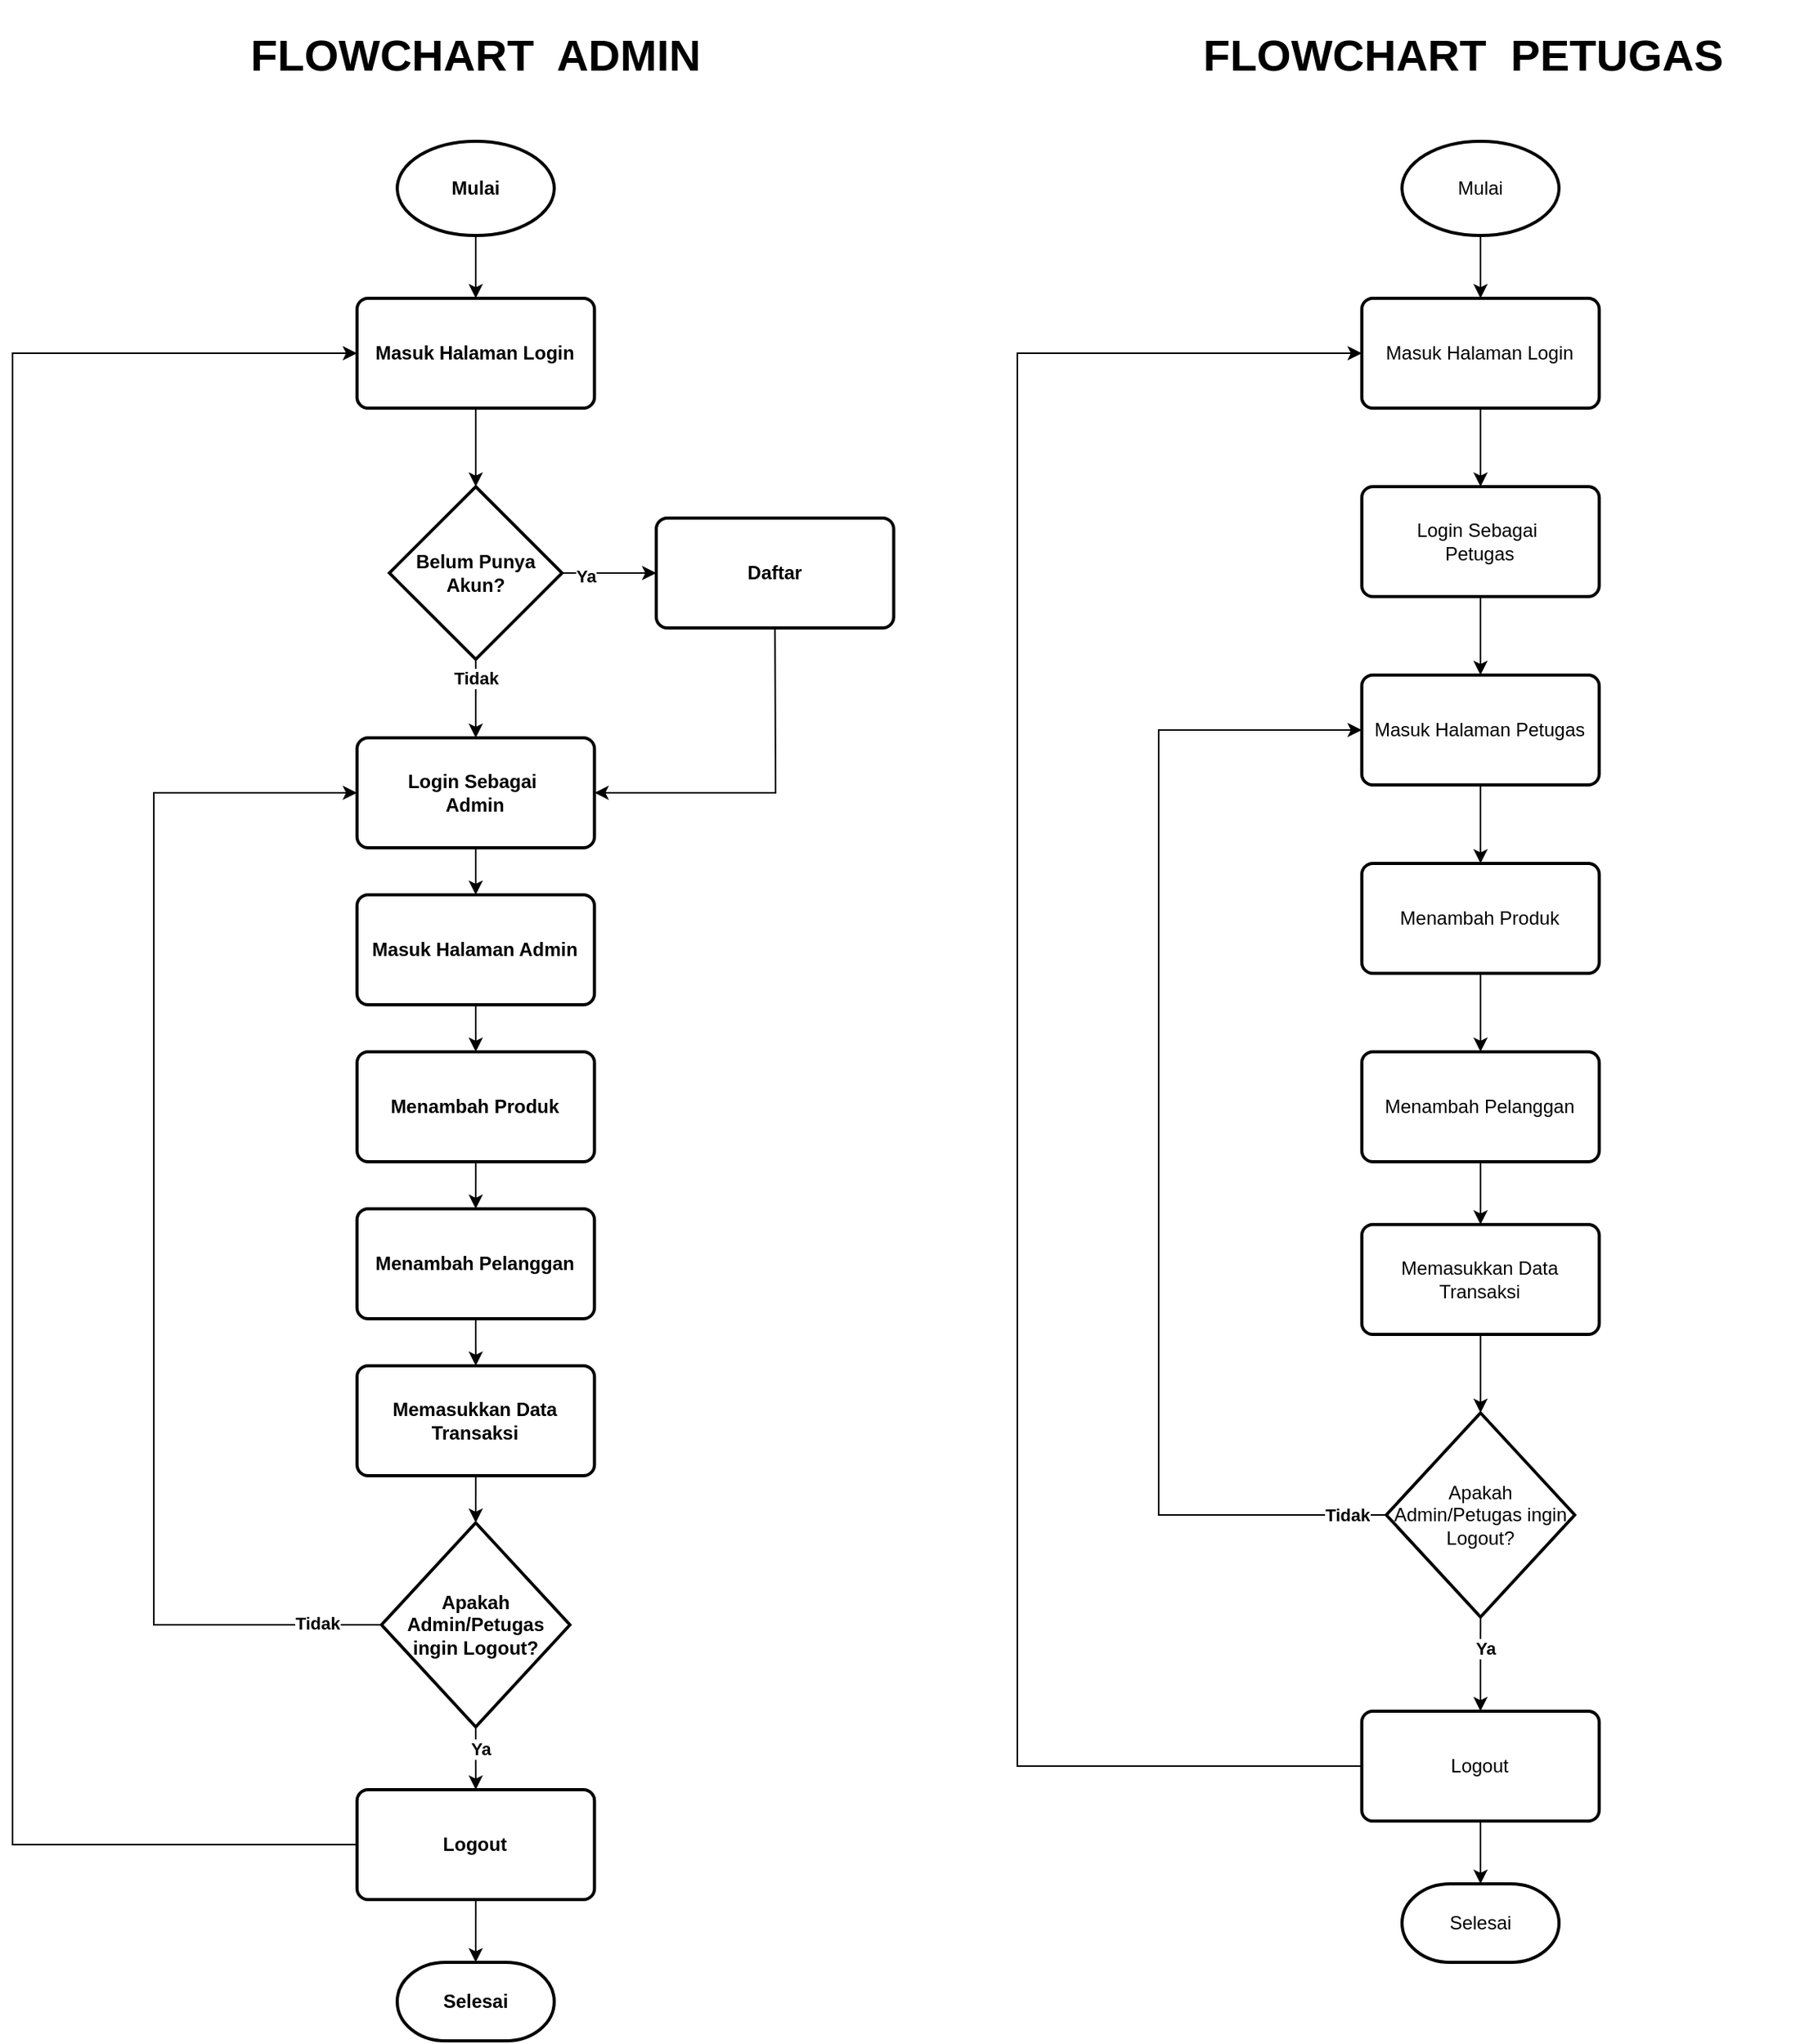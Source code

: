 <mxfile version="26.0.14" pages="7">
  <diagram id="C5RBs43oDa-KdzZeNtuy" name="FLOWCHART">
    <mxGraphModel dx="1760" dy="2105" grid="1" gridSize="10" guides="1" tooltips="1" connect="1" arrows="1" fold="1" page="1" pageScale="1" pageWidth="827" pageHeight="1169" math="0" shadow="0">
      <root>
        <mxCell id="WIyWlLk6GJQsqaUBKTNV-0" />
        <mxCell id="WIyWlLk6GJQsqaUBKTNV-1" parent="WIyWlLk6GJQsqaUBKTNV-0" />
        <mxCell id="3KcQZ-j07PwaikEhBc3p-0" value="Mulai" style="strokeWidth=2;html=1;shape=mxgraph.flowchart.start_1;whiteSpace=wrap;fontStyle=1" parent="WIyWlLk6GJQsqaUBKTNV-1" vertex="1">
          <mxGeometry x="335.01" y="-20" width="100" height="60" as="geometry" />
        </mxCell>
        <mxCell id="YyLKNj2MeDfYOGC_gTb2-0" value="&lt;span style=&quot;&quot;&gt;Login Sebagai&amp;nbsp;&lt;/span&gt;&lt;div&gt;&lt;span style=&quot;&quot;&gt;Admin&lt;/span&gt;&lt;/div&gt;" style="rounded=1;whiteSpace=wrap;html=1;absoluteArcSize=1;arcSize=14;strokeWidth=2;fontStyle=1" parent="WIyWlLk6GJQsqaUBKTNV-1" vertex="1">
          <mxGeometry x="309.39" y="360" width="151.25" height="70" as="geometry" />
        </mxCell>
        <mxCell id="YyLKNj2MeDfYOGC_gTb2-1" value="" style="endArrow=classic;html=1;rounded=0;entryX=0.5;entryY=0;entryDx=0;entryDy=0;entryPerimeter=0;exitX=0.5;exitY=1;exitDx=0;exitDy=0;fontStyle=1" parent="WIyWlLk6GJQsqaUBKTNV-1" source="YyLKNj2MeDfYOGC_gTb2-23" target="YyLKNj2MeDfYOGC_gTb2-2" edge="1">
          <mxGeometry width="50" height="50" relative="1" as="geometry">
            <mxPoint x="380" y="180" as="sourcePoint" />
            <mxPoint x="440" y="170" as="targetPoint" />
          </mxGeometry>
        </mxCell>
        <mxCell id="YyLKNj2MeDfYOGC_gTb2-2" value="Belum Punya Akun?" style="strokeWidth=2;html=1;shape=mxgraph.flowchart.decision;whiteSpace=wrap;fontStyle=1" parent="WIyWlLk6GJQsqaUBKTNV-1" vertex="1">
          <mxGeometry x="330.02" y="200" width="110" height="110" as="geometry" />
        </mxCell>
        <mxCell id="YyLKNj2MeDfYOGC_gTb2-3" value="" style="endArrow=classic;html=1;rounded=0;exitX=0.5;exitY=1;exitDx=0;exitDy=0;entryX=0.5;entryY=0;entryDx=0;entryDy=0;fontStyle=1" parent="WIyWlLk6GJQsqaUBKTNV-1" source="YyLKNj2MeDfYOGC_gTb2-0" target="YyLKNj2MeDfYOGC_gTb2-6" edge="1">
          <mxGeometry width="50" height="50" relative="1" as="geometry">
            <mxPoint x="100" y="310" as="sourcePoint" />
            <mxPoint x="190" y="340" as="targetPoint" />
          </mxGeometry>
        </mxCell>
        <mxCell id="YyLKNj2MeDfYOGC_gTb2-4" value="" style="endArrow=classic;html=1;rounded=0;exitX=1;exitY=0.5;exitDx=0;exitDy=0;exitPerimeter=0;entryX=0;entryY=0.5;entryDx=0;entryDy=0;fontStyle=1" parent="WIyWlLk6GJQsqaUBKTNV-1" source="YyLKNj2MeDfYOGC_gTb2-2" target="YyLKNj2MeDfYOGC_gTb2-5" edge="1">
          <mxGeometry width="50" height="50" relative="1" as="geometry">
            <mxPoint x="450" y="350" as="sourcePoint" />
            <mxPoint x="500" y="300" as="targetPoint" />
          </mxGeometry>
        </mxCell>
        <mxCell id="YyLKNj2MeDfYOGC_gTb2-10" value="Ya" style="edgeLabel;html=1;align=center;verticalAlign=middle;resizable=0;points=[];fontStyle=1" parent="YyLKNj2MeDfYOGC_gTb2-4" vertex="1" connectable="0">
          <mxGeometry x="-0.523" y="-2" relative="1" as="geometry">
            <mxPoint as="offset" />
          </mxGeometry>
        </mxCell>
        <mxCell id="YyLKNj2MeDfYOGC_gTb2-5" value="Daftar" style="rounded=1;whiteSpace=wrap;html=1;absoluteArcSize=1;arcSize=14;strokeWidth=2;fontStyle=1" parent="WIyWlLk6GJQsqaUBKTNV-1" vertex="1">
          <mxGeometry x="500" y="220" width="151.25" height="70" as="geometry" />
        </mxCell>
        <mxCell id="YyLKNj2MeDfYOGC_gTb2-6" value="Masuk Halaman Admin" style="rounded=1;whiteSpace=wrap;html=1;absoluteArcSize=1;arcSize=14;strokeWidth=2;fontStyle=1" parent="WIyWlLk6GJQsqaUBKTNV-1" vertex="1">
          <mxGeometry x="309.38" y="460" width="151.25" height="70" as="geometry" />
        </mxCell>
        <mxCell id="YyLKNj2MeDfYOGC_gTb2-7" value="" style="endArrow=classic;html=1;rounded=0;exitX=0.5;exitY=1;exitDx=0;exitDy=0;exitPerimeter=0;entryX=0.5;entryY=0;entryDx=0;entryDy=0;fontStyle=1" parent="WIyWlLk6GJQsqaUBKTNV-1" source="YyLKNj2MeDfYOGC_gTb2-2" target="YyLKNj2MeDfYOGC_gTb2-0" edge="1">
          <mxGeometry width="50" height="50" relative="1" as="geometry">
            <mxPoint x="300" y="370" as="sourcePoint" />
            <mxPoint x="460" y="360" as="targetPoint" />
          </mxGeometry>
        </mxCell>
        <mxCell id="YyLKNj2MeDfYOGC_gTb2-11" value="Tidak" style="edgeLabel;html=1;align=center;verticalAlign=middle;resizable=0;points=[];fontStyle=1" parent="YyLKNj2MeDfYOGC_gTb2-7" vertex="1" connectable="0">
          <mxGeometry x="-0.544" relative="1" as="geometry">
            <mxPoint as="offset" />
          </mxGeometry>
        </mxCell>
        <mxCell id="YyLKNj2MeDfYOGC_gTb2-12" value="Menambah Produk&lt;span style=&quot;color: rgba(0, 0, 0, 0); font-family: monospace; font-size: 0px; text-align: start; text-wrap-mode: nowrap;&quot;&gt;%3CmxGraphModel%3E%3Croot%3E%3CmxCell%20id%3D%220%22%2F%3E%3CmxCell%20id%3D%221%22%20parent%3D%220%22%2F%3E%3CmxCell%20id%3D%222%22%20value%3D%22Masuk%20Halaman%20Admin%2FPetugas%22%20style%3D%22rounded%3D1%3BwhiteSpace%3Dwrap%3Bhtml%3D1%3BabsoluteArcSize%3D1%3BarcSize%3D14%3BstrokeWidth%3D2%3B%22%20vertex%3D%221%22%20parent%3D%221%22%3E%3CmxGeometry%20x%3D%22304.38%22%20y%3D%22460%22%20width%3D%22151.25%22%20height%3D%2270%22%20as%3D%22geometry%22%2F%3E%3C%2FmxCell%3E%3C%2Froot%3E%3C%2FmxGraphModel%3E&lt;/span&gt;" style="rounded=1;whiteSpace=wrap;html=1;absoluteArcSize=1;arcSize=14;strokeWidth=2;fontStyle=1" parent="WIyWlLk6GJQsqaUBKTNV-1" vertex="1">
          <mxGeometry x="309.4" y="560" width="151.25" height="70" as="geometry" />
        </mxCell>
        <mxCell id="YyLKNj2MeDfYOGC_gTb2-13" value="Menambah Pelanggan" style="rounded=1;whiteSpace=wrap;html=1;absoluteArcSize=1;arcSize=14;strokeWidth=2;fontStyle=1" parent="WIyWlLk6GJQsqaUBKTNV-1" vertex="1">
          <mxGeometry x="309.38" y="660" width="151.25" height="70" as="geometry" />
        </mxCell>
        <mxCell id="YyLKNj2MeDfYOGC_gTb2-14" value="Memasukkan Data Transaksi" style="rounded=1;whiteSpace=wrap;html=1;absoluteArcSize=1;arcSize=14;strokeWidth=2;fontStyle=1" parent="WIyWlLk6GJQsqaUBKTNV-1" vertex="1">
          <mxGeometry x="309.4" y="760" width="151.25" height="70" as="geometry" />
        </mxCell>
        <mxCell id="YyLKNj2MeDfYOGC_gTb2-15" value="" style="endArrow=classic;html=1;rounded=0;entryX=0.5;entryY=0;entryDx=0;entryDy=0;exitX=0.5;exitY=1;exitDx=0;exitDy=0;fontStyle=1" parent="WIyWlLk6GJQsqaUBKTNV-1" source="YyLKNj2MeDfYOGC_gTb2-6" target="YyLKNj2MeDfYOGC_gTb2-12" edge="1">
          <mxGeometry width="50" height="50" relative="1" as="geometry">
            <mxPoint x="330" y="560" as="sourcePoint" />
            <mxPoint x="380" y="510" as="targetPoint" />
          </mxGeometry>
        </mxCell>
        <mxCell id="YyLKNj2MeDfYOGC_gTb2-16" value="" style="endArrow=classic;html=1;rounded=0;entryX=0.5;entryY=0;entryDx=0;entryDy=0;exitX=0.5;exitY=1;exitDx=0;exitDy=0;fontStyle=1" parent="WIyWlLk6GJQsqaUBKTNV-1" source="YyLKNj2MeDfYOGC_gTb2-12" target="YyLKNj2MeDfYOGC_gTb2-13" edge="1">
          <mxGeometry width="50" height="50" relative="1" as="geometry">
            <mxPoint x="390" y="530" as="sourcePoint" />
            <mxPoint x="390" y="570" as="targetPoint" />
          </mxGeometry>
        </mxCell>
        <mxCell id="YyLKNj2MeDfYOGC_gTb2-17" value="" style="endArrow=classic;html=1;rounded=0;entryX=0.5;entryY=0;entryDx=0;entryDy=0;exitX=0.5;exitY=1;exitDx=0;exitDy=0;fontStyle=1" parent="WIyWlLk6GJQsqaUBKTNV-1" source="YyLKNj2MeDfYOGC_gTb2-13" target="YyLKNj2MeDfYOGC_gTb2-14" edge="1">
          <mxGeometry width="50" height="50" relative="1" as="geometry">
            <mxPoint x="400" y="540" as="sourcePoint" />
            <mxPoint x="400" y="580" as="targetPoint" />
          </mxGeometry>
        </mxCell>
        <mxCell id="YyLKNj2MeDfYOGC_gTb2-18" value="" style="endArrow=classic;html=1;rounded=0;entryX=1;entryY=0.5;entryDx=0;entryDy=0;exitX=0.5;exitY=1;exitDx=0;exitDy=0;fontStyle=1" parent="WIyWlLk6GJQsqaUBKTNV-1" source="YyLKNj2MeDfYOGC_gTb2-5" target="YyLKNj2MeDfYOGC_gTb2-0" edge="1">
          <mxGeometry width="50" height="50" relative="1" as="geometry">
            <mxPoint x="410" y="550" as="sourcePoint" />
            <mxPoint x="410" y="590" as="targetPoint" />
            <Array as="points">
              <mxPoint x="576" y="395" />
            </Array>
          </mxGeometry>
        </mxCell>
        <mxCell id="YyLKNj2MeDfYOGC_gTb2-20" value="Apakah Admin/Petugas ingin Logout?" style="strokeWidth=2;html=1;shape=mxgraph.flowchart.decision;whiteSpace=wrap;fontStyle=1" parent="WIyWlLk6GJQsqaUBKTNV-1" vertex="1">
          <mxGeometry x="325.01" y="860" width="120" height="130" as="geometry" />
        </mxCell>
        <mxCell id="YyLKNj2MeDfYOGC_gTb2-21" value="" style="endArrow=classic;html=1;rounded=0;exitX=0.5;exitY=1;exitDx=0;exitDy=0;entryX=0.5;entryY=0;entryDx=0;entryDy=0;entryPerimeter=0;fontStyle=1" parent="WIyWlLk6GJQsqaUBKTNV-1" source="YyLKNj2MeDfYOGC_gTb2-14" target="YyLKNj2MeDfYOGC_gTb2-20" edge="1">
          <mxGeometry width="50" height="50" relative="1" as="geometry">
            <mxPoint x="330" y="970" as="sourcePoint" />
            <mxPoint x="380" y="920" as="targetPoint" />
          </mxGeometry>
        </mxCell>
        <mxCell id="YyLKNj2MeDfYOGC_gTb2-23" value="&lt;span style=&quot;&quot;&gt;Masuk Halaman Login&lt;/span&gt;" style="rounded=1;whiteSpace=wrap;html=1;absoluteArcSize=1;arcSize=14;strokeWidth=2;fontStyle=1" parent="WIyWlLk6GJQsqaUBKTNV-1" vertex="1">
          <mxGeometry x="309.39" y="80" width="151.25" height="70" as="geometry" />
        </mxCell>
        <mxCell id="YyLKNj2MeDfYOGC_gTb2-24" value="" style="endArrow=classic;html=1;rounded=0;exitX=0.5;exitY=1;exitDx=0;exitDy=0;exitPerimeter=0;entryX=0.5;entryY=0;entryDx=0;entryDy=0;fontStyle=1" parent="WIyWlLk6GJQsqaUBKTNV-1" source="3KcQZ-j07PwaikEhBc3p-0" target="YyLKNj2MeDfYOGC_gTb2-23" edge="1">
          <mxGeometry width="50" height="50" relative="1" as="geometry">
            <mxPoint x="330" y="240" as="sourcePoint" />
            <mxPoint x="380" y="190" as="targetPoint" />
          </mxGeometry>
        </mxCell>
        <mxCell id="YyLKNj2MeDfYOGC_gTb2-25" value="&lt;span style=&quot;&quot;&gt;Logout&lt;/span&gt;" style="rounded=1;whiteSpace=wrap;html=1;absoluteArcSize=1;arcSize=14;strokeWidth=2;fontStyle=1" parent="WIyWlLk6GJQsqaUBKTNV-1" vertex="1">
          <mxGeometry x="309.4" y="1030" width="151.25" height="70" as="geometry" />
        </mxCell>
        <mxCell id="YyLKNj2MeDfYOGC_gTb2-26" value="" style="endArrow=classic;html=1;rounded=0;entryX=0.5;entryY=0;entryDx=0;entryDy=0;exitX=0.5;exitY=1;exitDx=0;exitDy=0;exitPerimeter=0;fontStyle=1" parent="WIyWlLk6GJQsqaUBKTNV-1" source="YyLKNj2MeDfYOGC_gTb2-20" target="YyLKNj2MeDfYOGC_gTb2-25" edge="1">
          <mxGeometry width="50" height="50" relative="1" as="geometry">
            <mxPoint x="260" y="1020" as="sourcePoint" />
            <mxPoint x="310" y="970" as="targetPoint" />
          </mxGeometry>
        </mxCell>
        <mxCell id="YyLKNj2MeDfYOGC_gTb2-27" value="Ya" style="edgeLabel;html=1;align=center;verticalAlign=middle;resizable=0;points=[];fontStyle=1" parent="YyLKNj2MeDfYOGC_gTb2-26" vertex="1" connectable="0">
          <mxGeometry x="-0.337" y="3" relative="1" as="geometry">
            <mxPoint as="offset" />
          </mxGeometry>
        </mxCell>
        <mxCell id="YyLKNj2MeDfYOGC_gTb2-28" value="" style="endArrow=classic;html=1;rounded=0;exitX=0;exitY=0.5;exitDx=0;exitDy=0;entryX=0;entryY=0.5;entryDx=0;entryDy=0;fontStyle=1" parent="WIyWlLk6GJQsqaUBKTNV-1" source="YyLKNj2MeDfYOGC_gTb2-25" target="YyLKNj2MeDfYOGC_gTb2-23" edge="1">
          <mxGeometry width="50" height="50" relative="1" as="geometry">
            <mxPoint x="240" y="1020" as="sourcePoint" />
            <mxPoint x="290" y="970" as="targetPoint" />
            <Array as="points">
              <mxPoint x="90" y="1065" />
              <mxPoint x="90" y="590" />
              <mxPoint x="90" y="115" />
            </Array>
          </mxGeometry>
        </mxCell>
        <mxCell id="YyLKNj2MeDfYOGC_gTb2-29" value="Selesai" style="strokeWidth=2;html=1;shape=mxgraph.flowchart.terminator;whiteSpace=wrap;fontStyle=1" parent="WIyWlLk6GJQsqaUBKTNV-1" vertex="1">
          <mxGeometry x="335.01" y="1140" width="99.98" height="50" as="geometry" />
        </mxCell>
        <mxCell id="YyLKNj2MeDfYOGC_gTb2-30" value="" style="endArrow=classic;html=1;rounded=0;entryX=0.5;entryY=0;entryDx=0;entryDy=0;entryPerimeter=0;exitX=0.5;exitY=1;exitDx=0;exitDy=0;fontStyle=1" parent="WIyWlLk6GJQsqaUBKTNV-1" source="YyLKNj2MeDfYOGC_gTb2-25" target="YyLKNj2MeDfYOGC_gTb2-29" edge="1">
          <mxGeometry width="50" height="50" relative="1" as="geometry">
            <mxPoint x="480" y="990" as="sourcePoint" />
            <mxPoint x="530" y="940" as="targetPoint" />
          </mxGeometry>
        </mxCell>
        <mxCell id="YyLKNj2MeDfYOGC_gTb2-33" value="" style="endArrow=classic;html=1;rounded=0;exitX=0;exitY=0.5;exitDx=0;exitDy=0;exitPerimeter=0;entryX=0;entryY=0.5;entryDx=0;entryDy=0;fontStyle=1" parent="WIyWlLk6GJQsqaUBKTNV-1" source="YyLKNj2MeDfYOGC_gTb2-20" target="YyLKNj2MeDfYOGC_gTb2-0" edge="1">
          <mxGeometry width="50" height="50" relative="1" as="geometry">
            <mxPoint x="310" y="1010" as="sourcePoint" />
            <mxPoint x="240" y="840" as="targetPoint" />
            <Array as="points">
              <mxPoint x="180" y="925" />
              <mxPoint x="180" y="680" />
              <mxPoint x="180" y="395" />
            </Array>
          </mxGeometry>
        </mxCell>
        <mxCell id="vCipJyM0lmtLOlnxwSrz-58" value="Tidak" style="edgeLabel;html=1;align=center;verticalAlign=middle;resizable=0;points=[];fontStyle=1" parent="YyLKNj2MeDfYOGC_gTb2-33" vertex="1" connectable="0">
          <mxGeometry x="-0.897" y="-1" relative="1" as="geometry">
            <mxPoint as="offset" />
          </mxGeometry>
        </mxCell>
        <mxCell id="vCipJyM0lmtLOlnxwSrz-28" value="Mulai" style="strokeWidth=2;html=1;shape=mxgraph.flowchart.start_1;whiteSpace=wrap;" parent="WIyWlLk6GJQsqaUBKTNV-1" vertex="1">
          <mxGeometry x="975.01" y="-20" width="100" height="60" as="geometry" />
        </mxCell>
        <mxCell id="vCipJyM0lmtLOlnxwSrz-29" value="&lt;span style=&quot;font-weight: normal;&quot;&gt;Login Sebagai&amp;nbsp;&lt;/span&gt;&lt;div&gt;&lt;span style=&quot;font-weight: 400;&quot;&gt;Petugas&lt;/span&gt;&lt;/div&gt;" style="rounded=1;whiteSpace=wrap;html=1;absoluteArcSize=1;arcSize=14;strokeWidth=2;fontStyle=1" parent="WIyWlLk6GJQsqaUBKTNV-1" vertex="1">
          <mxGeometry x="949.39" y="200" width="151.25" height="70" as="geometry" />
        </mxCell>
        <mxCell id="vCipJyM0lmtLOlnxwSrz-30" value="" style="endArrow=classic;html=1;rounded=0;entryX=0.5;entryY=0;entryDx=0;entryDy=0;entryPerimeter=0;exitX=0.5;exitY=1;exitDx=0;exitDy=0;" parent="WIyWlLk6GJQsqaUBKTNV-1" source="vCipJyM0lmtLOlnxwSrz-48" edge="1">
          <mxGeometry width="50" height="50" relative="1" as="geometry">
            <mxPoint x="1020" y="180" as="sourcePoint" />
            <mxPoint x="1025.02" y="200" as="targetPoint" />
          </mxGeometry>
        </mxCell>
        <mxCell id="vCipJyM0lmtLOlnxwSrz-32" value="" style="endArrow=classic;html=1;rounded=0;exitX=0.5;exitY=1;exitDx=0;exitDy=0;entryX=0.5;entryY=0;entryDx=0;entryDy=0;" parent="WIyWlLk6GJQsqaUBKTNV-1" source="vCipJyM0lmtLOlnxwSrz-29" target="vCipJyM0lmtLOlnxwSrz-36" edge="1">
          <mxGeometry width="50" height="50" relative="1" as="geometry">
            <mxPoint x="740" y="310" as="sourcePoint" />
            <mxPoint x="830" y="340" as="targetPoint" />
          </mxGeometry>
        </mxCell>
        <mxCell id="vCipJyM0lmtLOlnxwSrz-36" value="Masuk Halaman Petugas" style="rounded=1;whiteSpace=wrap;html=1;absoluteArcSize=1;arcSize=14;strokeWidth=2;" parent="WIyWlLk6GJQsqaUBKTNV-1" vertex="1">
          <mxGeometry x="949.37" y="320" width="151.25" height="70" as="geometry" />
        </mxCell>
        <mxCell id="vCipJyM0lmtLOlnxwSrz-39" value="Menambah Produk&lt;span style=&quot;color: rgba(0, 0, 0, 0); font-family: monospace; font-size: 0px; text-align: start; text-wrap-mode: nowrap;&quot;&gt;%3CmxGraphModel%3E%3Croot%3E%3CmxCell%20id%3D%220%22%2F%3E%3CmxCell%20id%3D%221%22%20parent%3D%220%22%2F%3E%3CmxCell%20id%3D%222%22%20value%3D%22Masuk%20Halaman%20Admin%2FPetugas%22%20style%3D%22rounded%3D1%3BwhiteSpace%3Dwrap%3Bhtml%3D1%3BabsoluteArcSize%3D1%3BarcSize%3D14%3BstrokeWidth%3D2%3B%22%20vertex%3D%221%22%20parent%3D%221%22%3E%3CmxGeometry%20x%3D%22304.38%22%20y%3D%22460%22%20width%3D%22151.25%22%20height%3D%2270%22%20as%3D%22geometry%22%2F%3E%3C%2FmxCell%3E%3C%2Froot%3E%3C%2FmxGraphModel%3E&lt;/span&gt;" style="rounded=1;whiteSpace=wrap;html=1;absoluteArcSize=1;arcSize=14;strokeWidth=2;" parent="WIyWlLk6GJQsqaUBKTNV-1" vertex="1">
          <mxGeometry x="949.4" y="440" width="151.25" height="70" as="geometry" />
        </mxCell>
        <mxCell id="vCipJyM0lmtLOlnxwSrz-40" value="Menambah Pelanggan" style="rounded=1;whiteSpace=wrap;html=1;absoluteArcSize=1;arcSize=14;strokeWidth=2;" parent="WIyWlLk6GJQsqaUBKTNV-1" vertex="1">
          <mxGeometry x="949.4" y="560" width="151.25" height="70" as="geometry" />
        </mxCell>
        <mxCell id="vCipJyM0lmtLOlnxwSrz-41" value="Memasukkan Data Transaksi" style="rounded=1;whiteSpace=wrap;html=1;absoluteArcSize=1;arcSize=14;strokeWidth=2;" parent="WIyWlLk6GJQsqaUBKTNV-1" vertex="1">
          <mxGeometry x="949.4" y="670" width="151.25" height="70" as="geometry" />
        </mxCell>
        <mxCell id="vCipJyM0lmtLOlnxwSrz-42" value="" style="endArrow=classic;html=1;rounded=0;entryX=0.5;entryY=0;entryDx=0;entryDy=0;exitX=0.5;exitY=1;exitDx=0;exitDy=0;" parent="WIyWlLk6GJQsqaUBKTNV-1" source="vCipJyM0lmtLOlnxwSrz-36" target="vCipJyM0lmtLOlnxwSrz-39" edge="1">
          <mxGeometry width="50" height="50" relative="1" as="geometry">
            <mxPoint x="970" y="560" as="sourcePoint" />
            <mxPoint x="1020" y="510" as="targetPoint" />
          </mxGeometry>
        </mxCell>
        <mxCell id="vCipJyM0lmtLOlnxwSrz-43" value="" style="endArrow=classic;html=1;rounded=0;entryX=0.5;entryY=0;entryDx=0;entryDy=0;exitX=0.5;exitY=1;exitDx=0;exitDy=0;" parent="WIyWlLk6GJQsqaUBKTNV-1" source="vCipJyM0lmtLOlnxwSrz-39" target="vCipJyM0lmtLOlnxwSrz-40" edge="1">
          <mxGeometry width="50" height="50" relative="1" as="geometry">
            <mxPoint x="1030" y="530" as="sourcePoint" />
            <mxPoint x="1030" y="570" as="targetPoint" />
          </mxGeometry>
        </mxCell>
        <mxCell id="vCipJyM0lmtLOlnxwSrz-44" value="" style="endArrow=classic;html=1;rounded=0;entryX=0.5;entryY=0;entryDx=0;entryDy=0;exitX=0.5;exitY=1;exitDx=0;exitDy=0;" parent="WIyWlLk6GJQsqaUBKTNV-1" source="vCipJyM0lmtLOlnxwSrz-40" target="vCipJyM0lmtLOlnxwSrz-41" edge="1">
          <mxGeometry width="50" height="50" relative="1" as="geometry">
            <mxPoint x="1040" y="540" as="sourcePoint" />
            <mxPoint x="1040" y="580" as="targetPoint" />
          </mxGeometry>
        </mxCell>
        <mxCell id="vCipJyM0lmtLOlnxwSrz-46" value="Apakah Admin/Petugas ingin Logout?" style="strokeWidth=2;html=1;shape=mxgraph.flowchart.decision;whiteSpace=wrap;" parent="WIyWlLk6GJQsqaUBKTNV-1" vertex="1">
          <mxGeometry x="965.02" y="790" width="120" height="130" as="geometry" />
        </mxCell>
        <mxCell id="vCipJyM0lmtLOlnxwSrz-47" value="" style="endArrow=classic;html=1;rounded=0;exitX=0.5;exitY=1;exitDx=0;exitDy=0;entryX=0.5;entryY=0;entryDx=0;entryDy=0;entryPerimeter=0;" parent="WIyWlLk6GJQsqaUBKTNV-1" source="vCipJyM0lmtLOlnxwSrz-41" target="vCipJyM0lmtLOlnxwSrz-46" edge="1">
          <mxGeometry width="50" height="50" relative="1" as="geometry">
            <mxPoint x="970" y="970" as="sourcePoint" />
            <mxPoint x="1020" y="920" as="targetPoint" />
          </mxGeometry>
        </mxCell>
        <mxCell id="vCipJyM0lmtLOlnxwSrz-48" value="&lt;span style=&quot;font-weight: 400;&quot;&gt;Masuk Halaman Login&lt;/span&gt;" style="rounded=1;whiteSpace=wrap;html=1;absoluteArcSize=1;arcSize=14;strokeWidth=2;fontStyle=1" parent="WIyWlLk6GJQsqaUBKTNV-1" vertex="1">
          <mxGeometry x="949.39" y="80" width="151.25" height="70" as="geometry" />
        </mxCell>
        <mxCell id="vCipJyM0lmtLOlnxwSrz-49" value="" style="endArrow=classic;html=1;rounded=0;exitX=0.5;exitY=1;exitDx=0;exitDy=0;exitPerimeter=0;entryX=0.5;entryY=0;entryDx=0;entryDy=0;" parent="WIyWlLk6GJQsqaUBKTNV-1" source="vCipJyM0lmtLOlnxwSrz-28" target="vCipJyM0lmtLOlnxwSrz-48" edge="1">
          <mxGeometry width="50" height="50" relative="1" as="geometry">
            <mxPoint x="970" y="240" as="sourcePoint" />
            <mxPoint x="1020" y="190" as="targetPoint" />
          </mxGeometry>
        </mxCell>
        <mxCell id="vCipJyM0lmtLOlnxwSrz-50" value="&lt;span style=&quot;font-weight: 400;&quot;&gt;Logout&lt;/span&gt;" style="rounded=1;whiteSpace=wrap;html=1;absoluteArcSize=1;arcSize=14;strokeWidth=2;fontStyle=1" parent="WIyWlLk6GJQsqaUBKTNV-1" vertex="1">
          <mxGeometry x="949.37" y="980" width="151.25" height="70" as="geometry" />
        </mxCell>
        <mxCell id="vCipJyM0lmtLOlnxwSrz-51" value="" style="endArrow=classic;html=1;rounded=0;entryX=0.5;entryY=0;entryDx=0;entryDy=0;exitX=0.5;exitY=1;exitDx=0;exitDy=0;exitPerimeter=0;" parent="WIyWlLk6GJQsqaUBKTNV-1" source="vCipJyM0lmtLOlnxwSrz-46" target="vCipJyM0lmtLOlnxwSrz-50" edge="1">
          <mxGeometry width="50" height="50" relative="1" as="geometry">
            <mxPoint x="900" y="1020" as="sourcePoint" />
            <mxPoint x="950" y="970" as="targetPoint" />
          </mxGeometry>
        </mxCell>
        <mxCell id="vCipJyM0lmtLOlnxwSrz-52" value="Ya" style="edgeLabel;html=1;align=center;verticalAlign=middle;resizable=0;points=[];fontStyle=1" parent="vCipJyM0lmtLOlnxwSrz-51" vertex="1" connectable="0">
          <mxGeometry x="-0.337" y="3" relative="1" as="geometry">
            <mxPoint as="offset" />
          </mxGeometry>
        </mxCell>
        <mxCell id="vCipJyM0lmtLOlnxwSrz-53" value="" style="endArrow=classic;html=1;rounded=0;exitX=0;exitY=0.5;exitDx=0;exitDy=0;entryX=0;entryY=0.5;entryDx=0;entryDy=0;" parent="WIyWlLk6GJQsqaUBKTNV-1" source="vCipJyM0lmtLOlnxwSrz-50" target="vCipJyM0lmtLOlnxwSrz-48" edge="1">
          <mxGeometry width="50" height="50" relative="1" as="geometry">
            <mxPoint x="880" y="1020" as="sourcePoint" />
            <mxPoint x="930" y="970" as="targetPoint" />
            <Array as="points">
              <mxPoint x="730" y="1015" />
              <mxPoint x="730" y="590" />
              <mxPoint x="730" y="115" />
            </Array>
          </mxGeometry>
        </mxCell>
        <mxCell id="vCipJyM0lmtLOlnxwSrz-54" value="Selesai" style="strokeWidth=2;html=1;shape=mxgraph.flowchart.terminator;whiteSpace=wrap;" parent="WIyWlLk6GJQsqaUBKTNV-1" vertex="1">
          <mxGeometry x="975.03" y="1090" width="99.98" height="50" as="geometry" />
        </mxCell>
        <mxCell id="vCipJyM0lmtLOlnxwSrz-55" value="" style="endArrow=classic;html=1;rounded=0;entryX=0.5;entryY=0;entryDx=0;entryDy=0;entryPerimeter=0;exitX=0.5;exitY=1;exitDx=0;exitDy=0;" parent="WIyWlLk6GJQsqaUBKTNV-1" source="vCipJyM0lmtLOlnxwSrz-50" target="vCipJyM0lmtLOlnxwSrz-54" edge="1">
          <mxGeometry width="50" height="50" relative="1" as="geometry">
            <mxPoint x="1120" y="990" as="sourcePoint" />
            <mxPoint x="1170" y="940" as="targetPoint" />
          </mxGeometry>
        </mxCell>
        <mxCell id="vCipJyM0lmtLOlnxwSrz-56" value="" style="endArrow=classic;html=1;rounded=0;exitX=0;exitY=0.5;exitDx=0;exitDy=0;exitPerimeter=0;entryX=0;entryY=0.5;entryDx=0;entryDy=0;" parent="WIyWlLk6GJQsqaUBKTNV-1" source="vCipJyM0lmtLOlnxwSrz-46" target="vCipJyM0lmtLOlnxwSrz-36" edge="1">
          <mxGeometry width="50" height="50" relative="1" as="geometry">
            <mxPoint x="950" y="1010" as="sourcePoint" />
            <mxPoint x="880" y="840" as="targetPoint" />
            <Array as="points">
              <mxPoint x="820" y="855" />
              <mxPoint x="820" y="680" />
              <mxPoint x="820" y="355" />
            </Array>
          </mxGeometry>
        </mxCell>
        <mxCell id="vCipJyM0lmtLOlnxwSrz-57" value="Tidak" style="edgeLabel;html=1;align=center;verticalAlign=middle;resizable=0;points=[];fontStyle=1" parent="vCipJyM0lmtLOlnxwSrz-56" vertex="1" connectable="0">
          <mxGeometry x="-0.961" relative="1" as="geometry">
            <mxPoint x="-10" as="offset" />
          </mxGeometry>
        </mxCell>
        <mxCell id="4S7ZxzHBIQ6c0IKfAxNS-0" value="&lt;font style=&quot;font-size: 28px;&quot;&gt;&lt;b&gt;FLOWCHART&amp;nbsp; ADMIN&lt;/b&gt;&lt;/font&gt;" style="text;html=1;align=center;verticalAlign=middle;whiteSpace=wrap;rounded=0;" parent="WIyWlLk6GJQsqaUBKTNV-1" vertex="1">
          <mxGeometry x="171.28" y="-110" width="427.5" height="70" as="geometry" />
        </mxCell>
        <mxCell id="4S7ZxzHBIQ6c0IKfAxNS-1" value="&lt;font style=&quot;font-size: 28px;&quot;&gt;&lt;b&gt;FLOWCHART&amp;nbsp; PETUGAS&lt;/b&gt;&lt;/font&gt;" style="text;html=1;align=center;verticalAlign=middle;whiteSpace=wrap;rounded=0;" parent="WIyWlLk6GJQsqaUBKTNV-1" vertex="1">
          <mxGeometry x="800" y="-110" width="427.5" height="70" as="geometry" />
        </mxCell>
      </root>
    </mxGraphModel>
  </diagram>
  <diagram id="E-2l-05wljjDT2HDTyGA" name="ERD">
    <mxGraphModel dx="2610" dy="936" grid="1" gridSize="10" guides="1" tooltips="1" connect="1" arrows="1" fold="1" page="1" pageScale="1" pageWidth="850" pageHeight="1100" math="0" shadow="0">
      <root>
        <mxCell id="0" />
        <mxCell id="1" parent="0" />
        <mxCell id="E3F_suVGy2ylmrvCbCaP-1" value="password" style="ellipse;whiteSpace=wrap;html=1;align=center;" parent="1" vertex="1">
          <mxGeometry x="250" y="80" width="100" height="40" as="geometry" />
        </mxCell>
        <mxCell id="E3F_suVGy2ylmrvCbCaP-3" value="Admin" style="html=1;dashed=0;whiteSpace=wrap;" parent="1" vertex="1">
          <mxGeometry x="160" y="150" width="100" height="50" as="geometry" />
        </mxCell>
        <mxCell id="E3F_suVGy2ylmrvCbCaP-4" value="nama" style="ellipse;whiteSpace=wrap;html=1;align=center;" parent="1" vertex="1">
          <mxGeometry x="160" y="50" width="100" height="40" as="geometry" />
        </mxCell>
        <mxCell id="E3F_suVGy2ylmrvCbCaP-5" value="id&lt;span style=&quot;color: rgba(0, 0, 0, 0); font-family: monospace; font-size: 0px; text-align: start; text-wrap-mode: nowrap;&quot;&gt;%3CmxGraphModel%3E%3Croot%3E%3CmxCell%20id%3D%220%22%2F%3E%3CmxCell%20id%3D%221%22%20parent%3D%220%22%2F%3E%3CmxCell%20id%3D%222%22%20value%3D%22%26lt%3Bspan%20style%3D%26quot%3Bfont-weight%3A%20normal%3B%26quot%3B%26gt%3BLogin%20Sebagai%26amp%3Bnbsp%3B%26lt%3B%2Fspan%26gt%3B%26lt%3Bdiv%26gt%3B%26lt%3Bspan%20style%3D%26quot%3Bfont-weight%3A%20normal%3B%26quot%3B%26gt%3BAdmin%2FPetugas%26lt%3B%2Fspan%26gt%3B%26lt%3B%2Fdiv%26gt%3B%22%20style%3D%22rounded%3D1%3BwhiteSpace%3Dwrap%3Bhtml%3D1%3BabsoluteArcSize%3D1%3BarcSize%3D14%3BstrokeWidth%3D2%3BfontStyle%3D1%22%20vertex%3D%221%22%20parent%3D%221%22%3E%3CmxGeometry%20x%3D%22309.39%22%20y%3D%22360%22%20width%3D%22151.25%22%20height%3D%2270%22%20as%3D%22geometry%22%2F%3E%3C%2FmxCell%3E%3C%2Froot%3E%3C%2FmxGraphModel%3E&lt;/span&gt;" style="ellipse;whiteSpace=wrap;html=1;align=center;" parent="1" vertex="1">
          <mxGeometry x="70" y="80" width="100" height="40" as="geometry" />
        </mxCell>
        <mxCell id="0FxNVD1vli-ftpgXdQ4r-2" value="" style="endArrow=none;html=1;rounded=0;exitX=0.5;exitY=1;exitDx=0;exitDy=0;entryX=0;entryY=0;entryDx=0;entryDy=0;" parent="1" source="E3F_suVGy2ylmrvCbCaP-5" target="E3F_suVGy2ylmrvCbCaP-3" edge="1">
          <mxGeometry relative="1" as="geometry">
            <mxPoint x="340" y="150" as="sourcePoint" />
            <mxPoint x="500" y="150" as="targetPoint" />
          </mxGeometry>
        </mxCell>
        <mxCell id="0FxNVD1vli-ftpgXdQ4r-3" value="" style="endArrow=none;html=1;rounded=0;exitX=0.5;exitY=1;exitDx=0;exitDy=0;entryX=0.5;entryY=0;entryDx=0;entryDy=0;" parent="1" source="E3F_suVGy2ylmrvCbCaP-4" target="E3F_suVGy2ylmrvCbCaP-3" edge="1">
          <mxGeometry relative="1" as="geometry">
            <mxPoint x="340" y="150" as="sourcePoint" />
            <mxPoint x="500" y="150" as="targetPoint" />
          </mxGeometry>
        </mxCell>
        <mxCell id="0FxNVD1vli-ftpgXdQ4r-4" value="" style="endArrow=none;html=1;rounded=0;exitX=0.5;exitY=1;exitDx=0;exitDy=0;entryX=1;entryY=0;entryDx=0;entryDy=0;" parent="1" source="E3F_suVGy2ylmrvCbCaP-1" target="E3F_suVGy2ylmrvCbCaP-3" edge="1">
          <mxGeometry relative="1" as="geometry">
            <mxPoint x="340" y="150" as="sourcePoint" />
            <mxPoint x="500" y="150" as="targetPoint" />
          </mxGeometry>
        </mxCell>
        <mxCell id="J2qlbFERYusSU3yCV2ZN-1" value="Mengelola" style="shape=rhombus;perimeter=rhombusPerimeter;whiteSpace=wrap;html=1;align=center;" parent="1" vertex="1">
          <mxGeometry x="380" y="145" width="120" height="60" as="geometry" />
        </mxCell>
        <mxCell id="x5Rqu-gs_BRIQCBwPMPy-1" value="alamat" style="ellipse;whiteSpace=wrap;html=1;align=center;" parent="1" vertex="1">
          <mxGeometry x="670" y="40" width="100" height="40" as="geometry" />
        </mxCell>
        <mxCell id="x5Rqu-gs_BRIQCBwPMPy-2" value="Pelanggan" style="html=1;dashed=0;whiteSpace=wrap;" parent="1" vertex="1">
          <mxGeometry x="620" y="150" width="100" height="50" as="geometry" />
        </mxCell>
        <mxCell id="x5Rqu-gs_BRIQCBwPMPy-3" value="nama" style="ellipse;whiteSpace=wrap;html=1;align=center;" parent="1" vertex="1">
          <mxGeometry x="570" y="40" width="100" height="40" as="geometry" />
        </mxCell>
        <mxCell id="x5Rqu-gs_BRIQCBwPMPy-4" value="id&lt;span style=&quot;color: rgba(0, 0, 0, 0); font-family: monospace; font-size: 0px; text-align: start; text-wrap-mode: nowrap;&quot;&gt;%3CmxGraphModel%3E%3Croot%3E%3CmxCell%20id%3D%220%22%2F%3E%3CmxCell%20id%3D%221%22%20parent%3D%220%22%2F%3E%3CmxCell%20id%3D%222%22%20value%3D%22%26lt%3Bspan%20style%3D%26quot%3Bfont-weight%3A%20normal%3B%26quot%3B%26gt%3BLogin%20Sebagai%26amp%3Bnbsp%3B%26lt%3B%2Fspan%26gt%3B%26lt%3Bdiv%26gt%3B%26lt%3Bspan%20style%3D%26quot%3Bfont-weight%3A%20normal%3B%26quot%3B%26gt%3BAdmin%2FPetugas%26lt%3B%2Fspan%26gt%3B%26lt%3B%2Fdiv%26gt%3B%22%20style%3D%22rounded%3D1%3BwhiteSpace%3Dwrap%3Bhtml%3D1%3BabsoluteArcSize%3D1%3BarcSize%3D14%3BstrokeWidth%3D2%3BfontStyle%3D1%22%20vertex%3D%221%22%20parent%3D%221%22%3E%3CmxGeometry%20x%3D%22309.39%22%20y%3D%22360%22%20width%3D%22151.25%22%20height%3D%2270%22%20as%3D%22geometry%22%2F%3E%3C%2FmxCell%3E%3C%2Froot%3E%3C%2FmxGraphModel%3E&lt;/span&gt;" style="ellipse;whiteSpace=wrap;html=1;align=center;" parent="1" vertex="1">
          <mxGeometry x="520" y="90" width="100" height="40" as="geometry" />
        </mxCell>
        <mxCell id="x5Rqu-gs_BRIQCBwPMPy-5" value="" style="endArrow=none;html=1;rounded=0;exitX=0.5;exitY=1;exitDx=0;exitDy=0;entryX=0;entryY=0;entryDx=0;entryDy=0;" parent="1" source="x5Rqu-gs_BRIQCBwPMPy-4" target="x5Rqu-gs_BRIQCBwPMPy-2" edge="1">
          <mxGeometry relative="1" as="geometry">
            <mxPoint x="800" y="155" as="sourcePoint" />
            <mxPoint x="960" y="155" as="targetPoint" />
          </mxGeometry>
        </mxCell>
        <mxCell id="x5Rqu-gs_BRIQCBwPMPy-6" value="" style="endArrow=none;html=1;rounded=0;exitX=0.5;exitY=1;exitDx=0;exitDy=0;entryX=0.25;entryY=0;entryDx=0;entryDy=0;" parent="1" source="x5Rqu-gs_BRIQCBwPMPy-3" target="x5Rqu-gs_BRIQCBwPMPy-2" edge="1">
          <mxGeometry relative="1" as="geometry">
            <mxPoint x="800" y="155" as="sourcePoint" />
            <mxPoint x="960" y="155" as="targetPoint" />
          </mxGeometry>
        </mxCell>
        <mxCell id="x5Rqu-gs_BRIQCBwPMPy-7" value="" style="endArrow=none;html=1;rounded=0;exitX=0.5;exitY=1;exitDx=0;exitDy=0;entryX=0.75;entryY=0;entryDx=0;entryDy=0;" parent="1" source="x5Rqu-gs_BRIQCBwPMPy-1" target="x5Rqu-gs_BRIQCBwPMPy-2" edge="1">
          <mxGeometry relative="1" as="geometry">
            <mxPoint x="800" y="155" as="sourcePoint" />
            <mxPoint x="960" y="155" as="targetPoint" />
          </mxGeometry>
        </mxCell>
        <mxCell id="x5Rqu-gs_BRIQCBwPMPy-8" value="nomor telepon" style="ellipse;whiteSpace=wrap;html=1;align=center;" parent="1" vertex="1">
          <mxGeometry x="720" y="90" width="100" height="40" as="geometry" />
        </mxCell>
        <mxCell id="x5Rqu-gs_BRIQCBwPMPy-12" value="" style="endArrow=none;html=1;rounded=0;entryX=0.5;entryY=1;entryDx=0;entryDy=0;exitX=1;exitY=0;exitDx=0;exitDy=0;" parent="1" source="x5Rqu-gs_BRIQCBwPMPy-2" target="x5Rqu-gs_BRIQCBwPMPy-8" edge="1">
          <mxGeometry relative="1" as="geometry">
            <mxPoint x="520" y="150" as="sourcePoint" />
            <mxPoint x="680" y="150" as="targetPoint" />
          </mxGeometry>
        </mxCell>
        <mxCell id="x5Rqu-gs_BRIQCBwPMPy-13" value="" style="endArrow=none;html=1;rounded=0;exitX=1;exitY=0.5;exitDx=0;exitDy=0;entryX=0;entryY=0.5;entryDx=0;entryDy=0;" parent="1" source="E3F_suVGy2ylmrvCbCaP-3" target="J2qlbFERYusSU3yCV2ZN-1" edge="1">
          <mxGeometry relative="1" as="geometry">
            <mxPoint x="340" y="250" as="sourcePoint" />
            <mxPoint x="500" y="250" as="targetPoint" />
          </mxGeometry>
        </mxCell>
        <mxCell id="VnagKe8SKiApHo10NyzK-88" value="M" style="edgeLabel;html=1;align=center;verticalAlign=middle;resizable=0;points=[];" parent="x5Rqu-gs_BRIQCBwPMPy-13" vertex="1" connectable="0">
          <mxGeometry x="-0.483" relative="1" as="geometry">
            <mxPoint as="offset" />
          </mxGeometry>
        </mxCell>
        <mxCell id="x5Rqu-gs_BRIQCBwPMPy-14" value="" style="endArrow=none;html=1;rounded=0;exitX=1;exitY=0.5;exitDx=0;exitDy=0;entryX=0;entryY=0.5;entryDx=0;entryDy=0;" parent="1" source="J2qlbFERYusSU3yCV2ZN-1" target="x5Rqu-gs_BRIQCBwPMPy-2" edge="1">
          <mxGeometry relative="1" as="geometry">
            <mxPoint x="270" y="185" as="sourcePoint" />
            <mxPoint x="390" y="185" as="targetPoint" />
          </mxGeometry>
        </mxCell>
        <mxCell id="VnagKe8SKiApHo10NyzK-89" value="M" style="edgeLabel;html=1;align=center;verticalAlign=middle;resizable=0;points=[];" parent="x5Rqu-gs_BRIQCBwPMPy-14" vertex="1" connectable="0">
          <mxGeometry x="0.545" relative="1" as="geometry">
            <mxPoint as="offset" />
          </mxGeometry>
        </mxCell>
        <mxCell id="x5Rqu-gs_BRIQCBwPMPy-15" value="Membeli" style="shape=rhombus;perimeter=rhombusPerimeter;whiteSpace=wrap;html=1;align=center;" parent="1" vertex="1">
          <mxGeometry x="610" y="290" width="120" height="60" as="geometry" />
        </mxCell>
        <mxCell id="Xv_6xBejKM1VLZaff_ey-1" value="" style="endArrow=none;html=1;rounded=0;entryX=0.5;entryY=1;entryDx=0;entryDy=0;exitX=0.5;exitY=0;exitDx=0;exitDy=0;" parent="1" source="x5Rqu-gs_BRIQCBwPMPy-15" target="x5Rqu-gs_BRIQCBwPMPy-2" edge="1">
          <mxGeometry relative="1" as="geometry">
            <mxPoint x="320" y="240" as="sourcePoint" />
            <mxPoint x="480" y="240" as="targetPoint" />
          </mxGeometry>
        </mxCell>
        <mxCell id="VnagKe8SKiApHo10NyzK-90" value="N" style="edgeLabel;html=1;align=center;verticalAlign=middle;resizable=0;points=[];" parent="Xv_6xBejKM1VLZaff_ey-1" vertex="1" connectable="0">
          <mxGeometry x="0.597" relative="1" as="geometry">
            <mxPoint as="offset" />
          </mxGeometry>
        </mxCell>
        <mxCell id="Xv_6xBejKM1VLZaff_ey-2" value="harga" style="ellipse;whiteSpace=wrap;html=1;align=center;" parent="1" vertex="1">
          <mxGeometry x="680" y="560" width="100" height="40" as="geometry" />
        </mxCell>
        <mxCell id="Xv_6xBejKM1VLZaff_ey-3" value="Produk" style="html=1;dashed=0;whiteSpace=wrap;" parent="1" vertex="1">
          <mxGeometry x="620" y="450" width="100" height="50" as="geometry" />
        </mxCell>
        <mxCell id="Xv_6xBejKM1VLZaff_ey-4" value="nama" style="ellipse;whiteSpace=wrap;html=1;align=center;" parent="1" vertex="1">
          <mxGeometry x="570" y="560" width="100" height="40" as="geometry" />
        </mxCell>
        <mxCell id="Xv_6xBejKM1VLZaff_ey-5" value="id&lt;span style=&quot;color: rgba(0, 0, 0, 0); font-family: monospace; font-size: 0px; text-align: start; text-wrap-mode: nowrap;&quot;&gt;%3CmxGraphModel%3E%3Croot%3E%3CmxCell%20id%3D%220%22%2F%3E%3CmxCell%20id%3D%221%22%20parent%3D%220%22%2F%3E%3CmxCell%20id%3D%222%22%20value%3D%22%26lt%3Bspan%20style%3D%26quot%3Bfont-weight%3A%20normal%3B%26quot%3B%26gt%3BLogin%20Sebagai%26amp%3Bnbsp%3B%26lt%3B%2Fspan%26gt%3B%26lt%3Bdiv%26gt%3B%26lt%3Bspan%20style%3D%26quot%3Bfont-weight%3A%20normal%3B%26quot%3B%26gt%3BAdmin%2FPetugas%26lt%3B%2Fspan%26gt%3B%26lt%3B%2Fdiv%26gt%3B%22%20style%3D%22rounded%3D1%3BwhiteSpace%3Dwrap%3Bhtml%3D1%3BabsoluteArcSize%3D1%3BarcSize%3D14%3BstrokeWidth%3D2%3BfontStyle%3D1%22%20vertex%3D%221%22%20parent%3D%221%22%3E%3CmxGeometry%20x%3D%22309.39%22%20y%3D%22360%22%20width%3D%22151.25%22%20height%3D%2270%22%20as%3D%22geometry%22%2F%3E%3C%2FmxCell%3E%3C%2Froot%3E%3C%2FmxGraphModel%3E&lt;/span&gt;" style="ellipse;whiteSpace=wrap;html=1;align=center;" parent="1" vertex="1">
          <mxGeometry x="500" y="510" width="100" height="40" as="geometry" />
        </mxCell>
        <mxCell id="Xv_6xBejKM1VLZaff_ey-6" value="" style="endArrow=none;html=1;rounded=0;entryX=0;entryY=1;entryDx=0;entryDy=0;exitX=0.5;exitY=0;exitDx=0;exitDy=0;" parent="1" source="Xv_6xBejKM1VLZaff_ey-5" target="Xv_6xBejKM1VLZaff_ey-3" edge="1">
          <mxGeometry relative="1" as="geometry">
            <mxPoint x="620" y="630" as="sourcePoint" />
            <mxPoint x="590" y="510" as="targetPoint" />
          </mxGeometry>
        </mxCell>
        <mxCell id="Xv_6xBejKM1VLZaff_ey-7" value="" style="endArrow=none;html=1;rounded=0;entryX=0.25;entryY=1;entryDx=0;entryDy=0;exitX=0.5;exitY=0;exitDx=0;exitDy=0;" parent="1" source="Xv_6xBejKM1VLZaff_ey-4" target="Xv_6xBejKM1VLZaff_ey-3" edge="1">
          <mxGeometry relative="1" as="geometry">
            <mxPoint x="680" y="560" as="sourcePoint" />
            <mxPoint x="960" y="455" as="targetPoint" />
          </mxGeometry>
        </mxCell>
        <mxCell id="Xv_6xBejKM1VLZaff_ey-8" value="" style="endArrow=none;html=1;rounded=0;exitX=0.5;exitY=0;exitDx=0;exitDy=0;entryX=0.75;entryY=1;entryDx=0;entryDy=0;" parent="1" source="Xv_6xBejKM1VLZaff_ey-2" target="Xv_6xBejKM1VLZaff_ey-3" edge="1">
          <mxGeometry relative="1" as="geometry">
            <mxPoint x="800" y="455" as="sourcePoint" />
            <mxPoint x="960" y="455" as="targetPoint" />
          </mxGeometry>
        </mxCell>
        <mxCell id="Xv_6xBejKM1VLZaff_ey-9" value="stok" style="ellipse;whiteSpace=wrap;html=1;align=center;" parent="1" vertex="1">
          <mxGeometry x="740" y="510" width="100" height="40" as="geometry" />
        </mxCell>
        <mxCell id="Xv_6xBejKM1VLZaff_ey-10" value="" style="endArrow=none;html=1;rounded=0;entryX=0.5;entryY=0;entryDx=0;entryDy=0;exitX=1;exitY=1;exitDx=0;exitDy=0;" parent="1" source="Xv_6xBejKM1VLZaff_ey-3" target="Xv_6xBejKM1VLZaff_ey-9" edge="1">
          <mxGeometry relative="1" as="geometry">
            <mxPoint x="520" y="450" as="sourcePoint" />
            <mxPoint x="680" y="450" as="targetPoint" />
          </mxGeometry>
        </mxCell>
        <mxCell id="Xv_6xBejKM1VLZaff_ey-11" value="" style="endArrow=none;html=1;rounded=0;entryX=0.5;entryY=1;entryDx=0;entryDy=0;exitX=0.5;exitY=0;exitDx=0;exitDy=0;" parent="1" source="Xv_6xBejKM1VLZaff_ey-3" target="x5Rqu-gs_BRIQCBwPMPy-15" edge="1">
          <mxGeometry relative="1" as="geometry">
            <mxPoint x="380" y="370" as="sourcePoint" />
            <mxPoint x="540" y="370" as="targetPoint" />
          </mxGeometry>
        </mxCell>
        <mxCell id="VnagKe8SKiApHo10NyzK-91" value="M" style="edgeLabel;html=1;align=center;verticalAlign=middle;resizable=0;points=[];" parent="Xv_6xBejKM1VLZaff_ey-11" vertex="1" connectable="0">
          <mxGeometry x="-0.58" relative="1" as="geometry">
            <mxPoint as="offset" />
          </mxGeometry>
        </mxCell>
        <mxCell id="VnagKe8SKiApHo10NyzK-1" value="total harga" style="ellipse;whiteSpace=wrap;html=1;align=center;" parent="1" vertex="1">
          <mxGeometry x="220" y="560" width="100" height="40" as="geometry" />
        </mxCell>
        <mxCell id="VnagKe8SKiApHo10NyzK-2" value="Penjualan" style="html=1;dashed=0;whiteSpace=wrap;" parent="1" vertex="1">
          <mxGeometry x="160" y="450" width="100" height="50" as="geometry" />
        </mxCell>
        <mxCell id="VnagKe8SKiApHo10NyzK-3" value="tanggal penjualan" style="ellipse;whiteSpace=wrap;html=1;align=center;" parent="1" vertex="1">
          <mxGeometry x="110" y="560" width="100" height="40" as="geometry" />
        </mxCell>
        <mxCell id="VnagKe8SKiApHo10NyzK-4" value="id penjualan&lt;span style=&quot;color: rgba(0, 0, 0, 0); font-family: monospace; font-size: 0px; text-align: start; text-wrap-mode: nowrap;&quot;&gt;%3CmxGraphModel%3E%3Croot%3E%3CmxCell%20id%3D%220%22%2F%3E%3CmxCell%20id%3D%221%22%20parent%3D%220%22%2F%3E%3CmxCell%20id%3D%222%22%20value%3D%22%26lt%3Bspan%20style%3D%26quot%3Bfont-weight%3A%20normal%3B%26quot%3B%26gt%3BLogin%20Sebagai%26amp%3Bnbsp%3B%26lt%3B%2Fspan%26gt%3B%26lt%3Bdiv%26gt%3B%26lt%3Bspan%20style%3D%26quot%3Bfont-weight%3A%20normal%3B%26quot%3B%26gt%3BAdmin%2FPetugas%26lt%3B%2Fspan%26gt%3B%26lt%3B%2Fdiv%26gt%3B%22%20style%3D%22rounded%3D1%3BwhiteSpace%3Dwrap%3Bhtml%3D1%3BabsoluteArcSize%3D1%3BarcSize%3D14%3BstrokeWidth%3D2%3BfontStyle%3D1%22%20vertex%3D%221%22%20parent%3D%221%22%3E%3CmxGeometry%20x%3D%22309.39%22%20y%3D%22360%22%20width%3D%22151.25%22%20height%3D%2270%22%20as%3D%22geometry%22%2F%3E%3C%2FmxCell%3E%3C%2Froot%3E%3C%2FmxGraphModel%3E&lt;/span&gt;" style="ellipse;whiteSpace=wrap;html=1;align=center;" parent="1" vertex="1">
          <mxGeometry x="40" y="510" width="100" height="40" as="geometry" />
        </mxCell>
        <mxCell id="VnagKe8SKiApHo10NyzK-5" value="" style="endArrow=none;html=1;rounded=0;entryX=0;entryY=1;entryDx=0;entryDy=0;exitX=0.5;exitY=0;exitDx=0;exitDy=0;" parent="1" source="VnagKe8SKiApHo10NyzK-4" target="VnagKe8SKiApHo10NyzK-2" edge="1">
          <mxGeometry relative="1" as="geometry">
            <mxPoint x="160" y="630" as="sourcePoint" />
            <mxPoint x="130" y="510" as="targetPoint" />
          </mxGeometry>
        </mxCell>
        <mxCell id="VnagKe8SKiApHo10NyzK-6" value="" style="endArrow=none;html=1;rounded=0;entryX=0.25;entryY=1;entryDx=0;entryDy=0;exitX=0.5;exitY=0;exitDx=0;exitDy=0;" parent="1" source="VnagKe8SKiApHo10NyzK-3" target="VnagKe8SKiApHo10NyzK-2" edge="1">
          <mxGeometry relative="1" as="geometry">
            <mxPoint x="220" y="560" as="sourcePoint" />
            <mxPoint x="500" y="455" as="targetPoint" />
          </mxGeometry>
        </mxCell>
        <mxCell id="VnagKe8SKiApHo10NyzK-7" value="" style="endArrow=none;html=1;rounded=0;exitX=0.5;exitY=0;exitDx=0;exitDy=0;entryX=0.75;entryY=1;entryDx=0;entryDy=0;" parent="1" source="VnagKe8SKiApHo10NyzK-1" target="VnagKe8SKiApHo10NyzK-2" edge="1">
          <mxGeometry relative="1" as="geometry">
            <mxPoint x="340" y="455" as="sourcePoint" />
            <mxPoint x="500" y="455" as="targetPoint" />
          </mxGeometry>
        </mxCell>
        <mxCell id="VnagKe8SKiApHo10NyzK-8" value="id pelanggan" style="ellipse;whiteSpace=wrap;html=1;align=center;" parent="1" vertex="1">
          <mxGeometry x="280" y="510" width="100" height="40" as="geometry" />
        </mxCell>
        <mxCell id="VnagKe8SKiApHo10NyzK-9" value="" style="endArrow=none;html=1;rounded=0;entryX=0.5;entryY=0;entryDx=0;entryDy=0;exitX=1;exitY=1;exitDx=0;exitDy=0;" parent="1" source="VnagKe8SKiApHo10NyzK-2" target="VnagKe8SKiApHo10NyzK-8" edge="1">
          <mxGeometry relative="1" as="geometry">
            <mxPoint x="60" y="450" as="sourcePoint" />
            <mxPoint x="220" y="450" as="targetPoint" />
          </mxGeometry>
        </mxCell>
        <mxCell id="VnagKe8SKiApHo10NyzK-10" value="Mengelola" style="shape=rhombus;perimeter=rhombusPerimeter;whiteSpace=wrap;html=1;align=center;" parent="1" vertex="1">
          <mxGeometry x="150" y="290" width="120" height="60" as="geometry" />
        </mxCell>
        <mxCell id="VnagKe8SKiApHo10NyzK-11" value="" style="endArrow=none;html=1;rounded=0;exitX=0.5;exitY=1;exitDx=0;exitDy=0;entryX=0.5;entryY=0;entryDx=0;entryDy=0;" parent="1" source="E3F_suVGy2ylmrvCbCaP-3" target="VnagKe8SKiApHo10NyzK-10" edge="1">
          <mxGeometry relative="1" as="geometry">
            <mxPoint x="230" y="340" as="sourcePoint" />
            <mxPoint x="390" y="340" as="targetPoint" />
          </mxGeometry>
        </mxCell>
        <mxCell id="VnagKe8SKiApHo10NyzK-92" value="M" style="edgeLabel;html=1;align=center;verticalAlign=middle;resizable=0;points=[];" parent="VnagKe8SKiApHo10NyzK-11" vertex="1" connectable="0">
          <mxGeometry x="-0.489" y="1" relative="1" as="geometry">
            <mxPoint as="offset" />
          </mxGeometry>
        </mxCell>
        <mxCell id="VnagKe8SKiApHo10NyzK-12" value="" style="endArrow=none;html=1;rounded=0;exitX=0.5;exitY=1;exitDx=0;exitDy=0;entryX=0.5;entryY=0;entryDx=0;entryDy=0;" parent="1" source="VnagKe8SKiApHo10NyzK-10" target="VnagKe8SKiApHo10NyzK-2" edge="1">
          <mxGeometry relative="1" as="geometry">
            <mxPoint x="220" y="210" as="sourcePoint" />
            <mxPoint x="220" y="300" as="targetPoint" />
          </mxGeometry>
        </mxCell>
        <mxCell id="VnagKe8SKiApHo10NyzK-93" value="N" style="edgeLabel;html=1;align=center;verticalAlign=middle;resizable=0;points=[];" parent="VnagKe8SKiApHo10NyzK-12" vertex="1" connectable="0">
          <mxGeometry x="0.515" y="1" relative="1" as="geometry">
            <mxPoint as="offset" />
          </mxGeometry>
        </mxCell>
        <mxCell id="VnagKe8SKiApHo10NyzK-13" value="id produk" style="ellipse;whiteSpace=wrap;html=1;align=center;" parent="1" vertex="1">
          <mxGeometry x="-320" y="300" width="100" height="40" as="geometry" />
        </mxCell>
        <mxCell id="VnagKe8SKiApHo10NyzK-14" value="Detail Penjualan" style="html=1;dashed=0;whiteSpace=wrap;" parent="1" vertex="1">
          <mxGeometry x="-320" y="450" width="100" height="50" as="geometry" />
        </mxCell>
        <mxCell id="VnagKe8SKiApHo10NyzK-15" value="id penjualan" style="ellipse;whiteSpace=wrap;html=1;align=center;" parent="1" vertex="1">
          <mxGeometry x="-380" y="340" width="100" height="40" as="geometry" />
        </mxCell>
        <mxCell id="VnagKe8SKiApHo10NyzK-16" value="id&lt;span style=&quot;color: rgba(0, 0, 0, 0); font-family: monospace; font-size: 0px; text-align: start; text-wrap-mode: nowrap;&quot;&gt;%3CmxGraphModel%3E%3Croot%3E%3CmxCell%20id%3D%220%22%2F%3E%3CmxCell%20id%3D%221%22%20parent%3D%220%22%2F%3E%3CmxCell%20id%3D%222%22%20value%3D%22%26lt%3Bspan%20style%3D%26quot%3Bfont-weight%3A%20normal%3B%26quot%3B%26gt%3BLogin%20Sebagai%26amp%3Bnbsp%3B%26lt%3B%2Fspan%26gt%3B%26lt%3Bdiv%26gt%3B%26lt%3Bspan%20style%3D%26quot%3Bfont-weight%3A%20normal%3B%26quot%3B%26gt%3BAdmin%2FPetugas%26lt%3B%2Fspan%26gt%3B%26lt%3B%2Fdiv%26gt%3B%22%20style%3D%22rounded%3D1%3BwhiteSpace%3Dwrap%3Bhtml%3D1%3BabsoluteArcSize%3D1%3BarcSize%3D14%3BstrokeWidth%3D2%3BfontStyle%3D1%22%20vertex%3D%221%22%20parent%3D%221%22%3E%3CmxGeometry%20x%3D%22309.39%22%20y%3D%22360%22%20width%3D%22151.25%22%20height%3D%2270%22%20as%3D%22geometry%22%2F%3E%3C%2FmxCell%3E%3C%2Froot%3E%3C%2FmxGraphModel%3E&lt;/span&gt;" style="ellipse;whiteSpace=wrap;html=1;align=center;" parent="1" vertex="1">
          <mxGeometry x="-430" y="390" width="100" height="40" as="geometry" />
        </mxCell>
        <mxCell id="VnagKe8SKiApHo10NyzK-17" value="" style="endArrow=none;html=1;rounded=0;exitX=0.5;exitY=1;exitDx=0;exitDy=0;entryX=0;entryY=0;entryDx=0;entryDy=0;" parent="1" source="VnagKe8SKiApHo10NyzK-16" target="VnagKe8SKiApHo10NyzK-14" edge="1">
          <mxGeometry relative="1" as="geometry">
            <mxPoint x="-140" y="450" as="sourcePoint" />
            <mxPoint x="20" y="450" as="targetPoint" />
          </mxGeometry>
        </mxCell>
        <mxCell id="VnagKe8SKiApHo10NyzK-18" value="" style="endArrow=none;html=1;rounded=0;exitX=0.5;exitY=1;exitDx=0;exitDy=0;entryX=0.25;entryY=0;entryDx=0;entryDy=0;" parent="1" source="VnagKe8SKiApHo10NyzK-15" target="VnagKe8SKiApHo10NyzK-14" edge="1">
          <mxGeometry relative="1" as="geometry">
            <mxPoint x="-140" y="450" as="sourcePoint" />
            <mxPoint x="20" y="450" as="targetPoint" />
          </mxGeometry>
        </mxCell>
        <mxCell id="VnagKe8SKiApHo10NyzK-19" value="" style="endArrow=none;html=1;rounded=0;exitX=0.5;exitY=1;exitDx=0;exitDy=0;entryX=0.5;entryY=0;entryDx=0;entryDy=0;" parent="1" source="VnagKe8SKiApHo10NyzK-13" target="VnagKe8SKiApHo10NyzK-14" edge="1">
          <mxGeometry relative="1" as="geometry">
            <mxPoint x="-140" y="450" as="sourcePoint" />
            <mxPoint x="20" y="450" as="targetPoint" />
          </mxGeometry>
        </mxCell>
        <mxCell id="VnagKe8SKiApHo10NyzK-20" value="Memiliki" style="shape=rhombus;perimeter=rhombusPerimeter;whiteSpace=wrap;html=1;align=center;" parent="1" vertex="1">
          <mxGeometry x="-100" y="445" width="120" height="60" as="geometry" />
        </mxCell>
        <mxCell id="VnagKe8SKiApHo10NyzK-21" value="" style="endArrow=none;html=1;rounded=0;entryX=0;entryY=0.5;entryDx=0;entryDy=0;exitX=1;exitY=0.5;exitDx=0;exitDy=0;" parent="1" source="VnagKe8SKiApHo10NyzK-20" target="VnagKe8SKiApHo10NyzK-2" edge="1">
          <mxGeometry relative="1" as="geometry">
            <mxPoint x="-30" y="480" as="sourcePoint" />
            <mxPoint x="130" y="480" as="targetPoint" />
          </mxGeometry>
        </mxCell>
        <mxCell id="VnagKe8SKiApHo10NyzK-102" value="N" style="edgeLabel;html=1;align=center;verticalAlign=middle;resizable=0;points=[];" parent="VnagKe8SKiApHo10NyzK-21" vertex="1" connectable="0">
          <mxGeometry x="0.659" relative="1" as="geometry">
            <mxPoint as="offset" />
          </mxGeometry>
        </mxCell>
        <mxCell id="VnagKe8SKiApHo10NyzK-22" value="" style="endArrow=none;html=1;rounded=0;exitX=1;exitY=0.5;exitDx=0;exitDy=0;entryX=0;entryY=0.5;entryDx=0;entryDy=0;" parent="1" source="VnagKe8SKiApHo10NyzK-14" target="VnagKe8SKiApHo10NyzK-20" edge="1">
          <mxGeometry relative="1" as="geometry">
            <mxPoint x="-30" y="480" as="sourcePoint" />
            <mxPoint x="130" y="480" as="targetPoint" />
          </mxGeometry>
        </mxCell>
        <mxCell id="VnagKe8SKiApHo10NyzK-95" value="N" style="edgeLabel;html=1;align=center;verticalAlign=middle;resizable=0;points=[];" parent="VnagKe8SKiApHo10NyzK-22" vertex="1" connectable="0">
          <mxGeometry x="-0.49" y="1" relative="1" as="geometry">
            <mxPoint as="offset" />
          </mxGeometry>
        </mxCell>
        <mxCell id="VnagKe8SKiApHo10NyzK-23" value="jumlah produk" style="ellipse;whiteSpace=wrap;html=1;align=center;" parent="1" vertex="1">
          <mxGeometry x="-260" y="340" width="100" height="40" as="geometry" />
        </mxCell>
        <mxCell id="VnagKe8SKiApHo10NyzK-25" value="jumlah produk" style="ellipse;whiteSpace=wrap;html=1;align=center;" parent="1" vertex="1">
          <mxGeometry x="-220" y="390" width="100" height="40" as="geometry" />
        </mxCell>
        <mxCell id="VnagKe8SKiApHo10NyzK-27" value="" style="endArrow=none;html=1;rounded=0;exitX=0.5;exitY=1;exitDx=0;exitDy=0;entryX=0.75;entryY=0;entryDx=0;entryDy=0;" parent="1" source="VnagKe8SKiApHo10NyzK-23" target="VnagKe8SKiApHo10NyzK-14" edge="1">
          <mxGeometry relative="1" as="geometry">
            <mxPoint x="-260" y="360" as="sourcePoint" />
            <mxPoint x="-260" y="460" as="targetPoint" />
          </mxGeometry>
        </mxCell>
        <mxCell id="VnagKe8SKiApHo10NyzK-28" value="" style="endArrow=none;html=1;rounded=0;exitX=0.5;exitY=1;exitDx=0;exitDy=0;entryX=1;entryY=0;entryDx=0;entryDy=0;" parent="1" source="VnagKe8SKiApHo10NyzK-25" target="VnagKe8SKiApHo10NyzK-14" edge="1">
          <mxGeometry relative="1" as="geometry">
            <mxPoint x="-200" y="400" as="sourcePoint" />
            <mxPoint x="-235" y="460" as="targetPoint" />
          </mxGeometry>
        </mxCell>
        <mxCell id="VnagKe8SKiApHo10NyzK-29" value="&lt;font style=&quot;font-size: 28px;&quot;&gt;&lt;b&gt;ERD ADMIN&lt;/b&gt;&lt;/font&gt;" style="text;html=1;align=center;verticalAlign=middle;whiteSpace=wrap;rounded=0;" parent="1" vertex="1">
          <mxGeometry x="300" y="240" width="280" height="160" as="geometry" />
        </mxCell>
        <mxCell id="VnagKe8SKiApHo10NyzK-30" value="password" style="ellipse;whiteSpace=wrap;html=1;align=center;" parent="1" vertex="1">
          <mxGeometry x="300" y="800" width="100" height="40" as="geometry" />
        </mxCell>
        <mxCell id="VnagKe8SKiApHo10NyzK-31" value="Petugas" style="html=1;dashed=0;whiteSpace=wrap;" parent="1" vertex="1">
          <mxGeometry x="210" y="870" width="100" height="50" as="geometry" />
        </mxCell>
        <mxCell id="VnagKe8SKiApHo10NyzK-32" value="nama" style="ellipse;whiteSpace=wrap;html=1;align=center;" parent="1" vertex="1">
          <mxGeometry x="210" y="770" width="100" height="40" as="geometry" />
        </mxCell>
        <mxCell id="VnagKe8SKiApHo10NyzK-33" value="id&lt;span style=&quot;color: rgba(0, 0, 0, 0); font-family: monospace; font-size: 0px; text-align: start; text-wrap-mode: nowrap;&quot;&gt;%3CmxGraphModel%3E%3Croot%3E%3CmxCell%20id%3D%220%22%2F%3E%3CmxCell%20id%3D%221%22%20parent%3D%220%22%2F%3E%3CmxCell%20id%3D%222%22%20value%3D%22%26lt%3Bspan%20style%3D%26quot%3Bfont-weight%3A%20normal%3B%26quot%3B%26gt%3BLogin%20Sebagai%26amp%3Bnbsp%3B%26lt%3B%2Fspan%26gt%3B%26lt%3Bdiv%26gt%3B%26lt%3Bspan%20style%3D%26quot%3Bfont-weight%3A%20normal%3B%26quot%3B%26gt%3BAdmin%2FPetugas%26lt%3B%2Fspan%26gt%3B%26lt%3B%2Fdiv%26gt%3B%22%20style%3D%22rounded%3D1%3BwhiteSpace%3Dwrap%3Bhtml%3D1%3BabsoluteArcSize%3D1%3BarcSize%3D14%3BstrokeWidth%3D2%3BfontStyle%3D1%22%20vertex%3D%221%22%20parent%3D%221%22%3E%3CmxGeometry%20x%3D%22309.39%22%20y%3D%22360%22%20width%3D%22151.25%22%20height%3D%2270%22%20as%3D%22geometry%22%2F%3E%3C%2FmxCell%3E%3C%2Froot%3E%3C%2FmxGraphModel%3E&lt;/span&gt;" style="ellipse;whiteSpace=wrap;html=1;align=center;" parent="1" vertex="1">
          <mxGeometry x="120" y="800" width="100" height="40" as="geometry" />
        </mxCell>
        <mxCell id="VnagKe8SKiApHo10NyzK-34" value="" style="endArrow=none;html=1;rounded=0;exitX=0.5;exitY=1;exitDx=0;exitDy=0;entryX=0;entryY=0;entryDx=0;entryDy=0;" parent="1" source="VnagKe8SKiApHo10NyzK-33" target="VnagKe8SKiApHo10NyzK-31" edge="1">
          <mxGeometry relative="1" as="geometry">
            <mxPoint x="390" y="870" as="sourcePoint" />
            <mxPoint x="550" y="870" as="targetPoint" />
          </mxGeometry>
        </mxCell>
        <mxCell id="VnagKe8SKiApHo10NyzK-35" value="" style="endArrow=none;html=1;rounded=0;exitX=0.5;exitY=1;exitDx=0;exitDy=0;entryX=0.5;entryY=0;entryDx=0;entryDy=0;" parent="1" source="VnagKe8SKiApHo10NyzK-32" target="VnagKe8SKiApHo10NyzK-31" edge="1">
          <mxGeometry relative="1" as="geometry">
            <mxPoint x="390" y="870" as="sourcePoint" />
            <mxPoint x="550" y="870" as="targetPoint" />
          </mxGeometry>
        </mxCell>
        <mxCell id="VnagKe8SKiApHo10NyzK-36" value="" style="endArrow=none;html=1;rounded=0;exitX=0.5;exitY=1;exitDx=0;exitDy=0;entryX=1;entryY=0;entryDx=0;entryDy=0;" parent="1" source="VnagKe8SKiApHo10NyzK-30" target="VnagKe8SKiApHo10NyzK-31" edge="1">
          <mxGeometry relative="1" as="geometry">
            <mxPoint x="390" y="870" as="sourcePoint" />
            <mxPoint x="550" y="870" as="targetPoint" />
          </mxGeometry>
        </mxCell>
        <mxCell id="VnagKe8SKiApHo10NyzK-37" value="Mengelola" style="shape=rhombus;perimeter=rhombusPerimeter;whiteSpace=wrap;html=1;align=center;" parent="1" vertex="1">
          <mxGeometry x="430" y="865" width="120" height="60" as="geometry" />
        </mxCell>
        <mxCell id="VnagKe8SKiApHo10NyzK-38" value="alamat" style="ellipse;whiteSpace=wrap;html=1;align=center;" parent="1" vertex="1">
          <mxGeometry x="720" y="760" width="100" height="40" as="geometry" />
        </mxCell>
        <mxCell id="VnagKe8SKiApHo10NyzK-39" value="Pelanggan" style="html=1;dashed=0;whiteSpace=wrap;" parent="1" vertex="1">
          <mxGeometry x="670" y="870" width="100" height="50" as="geometry" />
        </mxCell>
        <mxCell id="VnagKe8SKiApHo10NyzK-40" value="nama" style="ellipse;whiteSpace=wrap;html=1;align=center;" parent="1" vertex="1">
          <mxGeometry x="620" y="760" width="100" height="40" as="geometry" />
        </mxCell>
        <mxCell id="VnagKe8SKiApHo10NyzK-41" value="id&lt;span style=&quot;color: rgba(0, 0, 0, 0); font-family: monospace; font-size: 0px; text-align: start; text-wrap-mode: nowrap;&quot;&gt;%3CmxGraphModel%3E%3Croot%3E%3CmxCell%20id%3D%220%22%2F%3E%3CmxCell%20id%3D%221%22%20parent%3D%220%22%2F%3E%3CmxCell%20id%3D%222%22%20value%3D%22%26lt%3Bspan%20style%3D%26quot%3Bfont-weight%3A%20normal%3B%26quot%3B%26gt%3BLogin%20Sebagai%26amp%3Bnbsp%3B%26lt%3B%2Fspan%26gt%3B%26lt%3Bdiv%26gt%3B%26lt%3Bspan%20style%3D%26quot%3Bfont-weight%3A%20normal%3B%26quot%3B%26gt%3BAdmin%2FPetugas%26lt%3B%2Fspan%26gt%3B%26lt%3B%2Fdiv%26gt%3B%22%20style%3D%22rounded%3D1%3BwhiteSpace%3Dwrap%3Bhtml%3D1%3BabsoluteArcSize%3D1%3BarcSize%3D14%3BstrokeWidth%3D2%3BfontStyle%3D1%22%20vertex%3D%221%22%20parent%3D%221%22%3E%3CmxGeometry%20x%3D%22309.39%22%20y%3D%22360%22%20width%3D%22151.25%22%20height%3D%2270%22%20as%3D%22geometry%22%2F%3E%3C%2FmxCell%3E%3C%2Froot%3E%3C%2FmxGraphModel%3E&lt;/span&gt;" style="ellipse;whiteSpace=wrap;html=1;align=center;" parent="1" vertex="1">
          <mxGeometry x="570" y="810" width="100" height="40" as="geometry" />
        </mxCell>
        <mxCell id="VnagKe8SKiApHo10NyzK-42" value="" style="endArrow=none;html=1;rounded=0;exitX=0.5;exitY=1;exitDx=0;exitDy=0;entryX=0;entryY=0;entryDx=0;entryDy=0;" parent="1" source="VnagKe8SKiApHo10NyzK-41" target="VnagKe8SKiApHo10NyzK-39" edge="1">
          <mxGeometry relative="1" as="geometry">
            <mxPoint x="850" y="875" as="sourcePoint" />
            <mxPoint x="1010" y="875" as="targetPoint" />
          </mxGeometry>
        </mxCell>
        <mxCell id="VnagKe8SKiApHo10NyzK-43" value="" style="endArrow=none;html=1;rounded=0;exitX=0.5;exitY=1;exitDx=0;exitDy=0;entryX=0.25;entryY=0;entryDx=0;entryDy=0;" parent="1" source="VnagKe8SKiApHo10NyzK-40" target="VnagKe8SKiApHo10NyzK-39" edge="1">
          <mxGeometry relative="1" as="geometry">
            <mxPoint x="850" y="875" as="sourcePoint" />
            <mxPoint x="1010" y="875" as="targetPoint" />
          </mxGeometry>
        </mxCell>
        <mxCell id="VnagKe8SKiApHo10NyzK-44" value="" style="endArrow=none;html=1;rounded=0;exitX=0.5;exitY=1;exitDx=0;exitDy=0;entryX=0.75;entryY=0;entryDx=0;entryDy=0;" parent="1" source="VnagKe8SKiApHo10NyzK-38" target="VnagKe8SKiApHo10NyzK-39" edge="1">
          <mxGeometry relative="1" as="geometry">
            <mxPoint x="850" y="875" as="sourcePoint" />
            <mxPoint x="1010" y="875" as="targetPoint" />
          </mxGeometry>
        </mxCell>
        <mxCell id="VnagKe8SKiApHo10NyzK-45" value="nomor telepon" style="ellipse;whiteSpace=wrap;html=1;align=center;" parent="1" vertex="1">
          <mxGeometry x="770" y="810" width="100" height="40" as="geometry" />
        </mxCell>
        <mxCell id="VnagKe8SKiApHo10NyzK-46" value="" style="endArrow=none;html=1;rounded=0;entryX=0.5;entryY=1;entryDx=0;entryDy=0;exitX=1;exitY=0;exitDx=0;exitDy=0;" parent="1" source="VnagKe8SKiApHo10NyzK-39" target="VnagKe8SKiApHo10NyzK-45" edge="1">
          <mxGeometry relative="1" as="geometry">
            <mxPoint x="570" y="870" as="sourcePoint" />
            <mxPoint x="730" y="870" as="targetPoint" />
          </mxGeometry>
        </mxCell>
        <mxCell id="VnagKe8SKiApHo10NyzK-47" value="" style="endArrow=none;html=1;rounded=0;exitX=1;exitY=0.5;exitDx=0;exitDy=0;entryX=0;entryY=0.5;entryDx=0;entryDy=0;" parent="1" source="VnagKe8SKiApHo10NyzK-31" target="VnagKe8SKiApHo10NyzK-37" edge="1">
          <mxGeometry relative="1" as="geometry">
            <mxPoint x="390" y="970" as="sourcePoint" />
            <mxPoint x="550" y="970" as="targetPoint" />
          </mxGeometry>
        </mxCell>
        <mxCell id="VnagKe8SKiApHo10NyzK-96" value="N" style="edgeLabel;html=1;align=center;verticalAlign=middle;resizable=0;points=[];" parent="VnagKe8SKiApHo10NyzK-47" vertex="1" connectable="0">
          <mxGeometry x="-0.553" relative="1" as="geometry">
            <mxPoint as="offset" />
          </mxGeometry>
        </mxCell>
        <mxCell id="VnagKe8SKiApHo10NyzK-48" value="" style="endArrow=none;html=1;rounded=0;exitX=1;exitY=0.5;exitDx=0;exitDy=0;entryX=0;entryY=0.5;entryDx=0;entryDy=0;" parent="1" source="VnagKe8SKiApHo10NyzK-37" target="VnagKe8SKiApHo10NyzK-39" edge="1">
          <mxGeometry relative="1" as="geometry">
            <mxPoint x="320" y="905" as="sourcePoint" />
            <mxPoint x="440" y="905" as="targetPoint" />
          </mxGeometry>
        </mxCell>
        <mxCell id="VnagKe8SKiApHo10NyzK-97" value="M" style="edgeLabel;html=1;align=center;verticalAlign=middle;resizable=0;points=[];" parent="VnagKe8SKiApHo10NyzK-48" vertex="1" connectable="0">
          <mxGeometry x="0.389" relative="1" as="geometry">
            <mxPoint as="offset" />
          </mxGeometry>
        </mxCell>
        <mxCell id="VnagKe8SKiApHo10NyzK-49" value="Membeli" style="shape=rhombus;perimeter=rhombusPerimeter;whiteSpace=wrap;html=1;align=center;" parent="1" vertex="1">
          <mxGeometry x="660" y="1010" width="120" height="60" as="geometry" />
        </mxCell>
        <mxCell id="VnagKe8SKiApHo10NyzK-50" value="" style="endArrow=none;html=1;rounded=0;entryX=0.5;entryY=1;entryDx=0;entryDy=0;exitX=0.5;exitY=0;exitDx=0;exitDy=0;" parent="1" source="VnagKe8SKiApHo10NyzK-49" target="VnagKe8SKiApHo10NyzK-39" edge="1">
          <mxGeometry relative="1" as="geometry">
            <mxPoint x="370" y="960" as="sourcePoint" />
            <mxPoint x="530" y="960" as="targetPoint" />
          </mxGeometry>
        </mxCell>
        <mxCell id="VnagKe8SKiApHo10NyzK-98" value="N" style="edgeLabel;html=1;align=center;verticalAlign=middle;resizable=0;points=[];" parent="VnagKe8SKiApHo10NyzK-50" vertex="1" connectable="0">
          <mxGeometry x="0.604" relative="1" as="geometry">
            <mxPoint as="offset" />
          </mxGeometry>
        </mxCell>
        <mxCell id="VnagKe8SKiApHo10NyzK-51" value="harga" style="ellipse;whiteSpace=wrap;html=1;align=center;" parent="1" vertex="1">
          <mxGeometry x="730" y="1280" width="100" height="40" as="geometry" />
        </mxCell>
        <mxCell id="VnagKe8SKiApHo10NyzK-52" value="Produk" style="html=1;dashed=0;whiteSpace=wrap;" parent="1" vertex="1">
          <mxGeometry x="670" y="1170" width="100" height="50" as="geometry" />
        </mxCell>
        <mxCell id="VnagKe8SKiApHo10NyzK-53" value="nama" style="ellipse;whiteSpace=wrap;html=1;align=center;" parent="1" vertex="1">
          <mxGeometry x="620" y="1280" width="100" height="40" as="geometry" />
        </mxCell>
        <mxCell id="VnagKe8SKiApHo10NyzK-54" value="id&lt;span style=&quot;color: rgba(0, 0, 0, 0); font-family: monospace; font-size: 0px; text-align: start; text-wrap-mode: nowrap;&quot;&gt;%3CmxGraphModel%3E%3Croot%3E%3CmxCell%20id%3D%220%22%2F%3E%3CmxCell%20id%3D%221%22%20parent%3D%220%22%2F%3E%3CmxCell%20id%3D%222%22%20value%3D%22%26lt%3Bspan%20style%3D%26quot%3Bfont-weight%3A%20normal%3B%26quot%3B%26gt%3BLogin%20Sebagai%26amp%3Bnbsp%3B%26lt%3B%2Fspan%26gt%3B%26lt%3Bdiv%26gt%3B%26lt%3Bspan%20style%3D%26quot%3Bfont-weight%3A%20normal%3B%26quot%3B%26gt%3BAdmin%2FPetugas%26lt%3B%2Fspan%26gt%3B%26lt%3B%2Fdiv%26gt%3B%22%20style%3D%22rounded%3D1%3BwhiteSpace%3Dwrap%3Bhtml%3D1%3BabsoluteArcSize%3D1%3BarcSize%3D14%3BstrokeWidth%3D2%3BfontStyle%3D1%22%20vertex%3D%221%22%20parent%3D%221%22%3E%3CmxGeometry%20x%3D%22309.39%22%20y%3D%22360%22%20width%3D%22151.25%22%20height%3D%2270%22%20as%3D%22geometry%22%2F%3E%3C%2FmxCell%3E%3C%2Froot%3E%3C%2FmxGraphModel%3E&lt;/span&gt;" style="ellipse;whiteSpace=wrap;html=1;align=center;" parent="1" vertex="1">
          <mxGeometry x="550" y="1230" width="100" height="40" as="geometry" />
        </mxCell>
        <mxCell id="VnagKe8SKiApHo10NyzK-55" value="" style="endArrow=none;html=1;rounded=0;entryX=0;entryY=1;entryDx=0;entryDy=0;exitX=0.5;exitY=0;exitDx=0;exitDy=0;" parent="1" source="VnagKe8SKiApHo10NyzK-54" target="VnagKe8SKiApHo10NyzK-52" edge="1">
          <mxGeometry relative="1" as="geometry">
            <mxPoint x="670" y="1350" as="sourcePoint" />
            <mxPoint x="640" y="1230" as="targetPoint" />
          </mxGeometry>
        </mxCell>
        <mxCell id="VnagKe8SKiApHo10NyzK-56" value="" style="endArrow=none;html=1;rounded=0;entryX=0.25;entryY=1;entryDx=0;entryDy=0;exitX=0.5;exitY=0;exitDx=0;exitDy=0;" parent="1" source="VnagKe8SKiApHo10NyzK-53" target="VnagKe8SKiApHo10NyzK-52" edge="1">
          <mxGeometry relative="1" as="geometry">
            <mxPoint x="730" y="1280" as="sourcePoint" />
            <mxPoint x="1010" y="1175" as="targetPoint" />
          </mxGeometry>
        </mxCell>
        <mxCell id="VnagKe8SKiApHo10NyzK-57" value="" style="endArrow=none;html=1;rounded=0;exitX=0.5;exitY=0;exitDx=0;exitDy=0;entryX=0.75;entryY=1;entryDx=0;entryDy=0;" parent="1" source="VnagKe8SKiApHo10NyzK-51" target="VnagKe8SKiApHo10NyzK-52" edge="1">
          <mxGeometry relative="1" as="geometry">
            <mxPoint x="850" y="1175" as="sourcePoint" />
            <mxPoint x="1010" y="1175" as="targetPoint" />
          </mxGeometry>
        </mxCell>
        <mxCell id="VnagKe8SKiApHo10NyzK-58" value="stok" style="ellipse;whiteSpace=wrap;html=1;align=center;" parent="1" vertex="1">
          <mxGeometry x="790" y="1230" width="100" height="40" as="geometry" />
        </mxCell>
        <mxCell id="VnagKe8SKiApHo10NyzK-59" value="" style="endArrow=none;html=1;rounded=0;entryX=0.5;entryY=0;entryDx=0;entryDy=0;exitX=1;exitY=1;exitDx=0;exitDy=0;" parent="1" source="VnagKe8SKiApHo10NyzK-52" target="VnagKe8SKiApHo10NyzK-58" edge="1">
          <mxGeometry relative="1" as="geometry">
            <mxPoint x="570" y="1170" as="sourcePoint" />
            <mxPoint x="730" y="1170" as="targetPoint" />
          </mxGeometry>
        </mxCell>
        <mxCell id="VnagKe8SKiApHo10NyzK-60" value="" style="endArrow=none;html=1;rounded=0;entryX=0.5;entryY=1;entryDx=0;entryDy=0;exitX=0.5;exitY=0;exitDx=0;exitDy=0;" parent="1" source="VnagKe8SKiApHo10NyzK-52" target="VnagKe8SKiApHo10NyzK-49" edge="1">
          <mxGeometry relative="1" as="geometry">
            <mxPoint x="430" y="1090" as="sourcePoint" />
            <mxPoint x="590" y="1090" as="targetPoint" />
          </mxGeometry>
        </mxCell>
        <mxCell id="VnagKe8SKiApHo10NyzK-99" value="M" style="edgeLabel;html=1;align=center;verticalAlign=middle;resizable=0;points=[];" parent="VnagKe8SKiApHo10NyzK-60" vertex="1" connectable="0">
          <mxGeometry x="-0.457" relative="1" as="geometry">
            <mxPoint as="offset" />
          </mxGeometry>
        </mxCell>
        <mxCell id="VnagKe8SKiApHo10NyzK-61" value="total harga" style="ellipse;whiteSpace=wrap;html=1;align=center;" parent="1" vertex="1">
          <mxGeometry x="270" y="1280" width="100" height="40" as="geometry" />
        </mxCell>
        <mxCell id="VnagKe8SKiApHo10NyzK-62" value="Penjualan" style="html=1;dashed=0;whiteSpace=wrap;" parent="1" vertex="1">
          <mxGeometry x="210" y="1170" width="100" height="50" as="geometry" />
        </mxCell>
        <mxCell id="VnagKe8SKiApHo10NyzK-63" value="tanggal penjualan" style="ellipse;whiteSpace=wrap;html=1;align=center;" parent="1" vertex="1">
          <mxGeometry x="160" y="1280" width="100" height="40" as="geometry" />
        </mxCell>
        <mxCell id="VnagKe8SKiApHo10NyzK-64" value="id penjualan&lt;span style=&quot;color: rgba(0, 0, 0, 0); font-family: monospace; font-size: 0px; text-align: start; text-wrap-mode: nowrap;&quot;&gt;%3CmxGraphModel%3E%3Croot%3E%3CmxCell%20id%3D%220%22%2F%3E%3CmxCell%20id%3D%221%22%20parent%3D%220%22%2F%3E%3CmxCell%20id%3D%222%22%20value%3D%22%26lt%3Bspan%20style%3D%26quot%3Bfont-weight%3A%20normal%3B%26quot%3B%26gt%3BLogin%20Sebagai%26amp%3Bnbsp%3B%26lt%3B%2Fspan%26gt%3B%26lt%3Bdiv%26gt%3B%26lt%3Bspan%20style%3D%26quot%3Bfont-weight%3A%20normal%3B%26quot%3B%26gt%3BAdmin%2FPetugas%26lt%3B%2Fspan%26gt%3B%26lt%3B%2Fdiv%26gt%3B%22%20style%3D%22rounded%3D1%3BwhiteSpace%3Dwrap%3Bhtml%3D1%3BabsoluteArcSize%3D1%3BarcSize%3D14%3BstrokeWidth%3D2%3BfontStyle%3D1%22%20vertex%3D%221%22%20parent%3D%221%22%3E%3CmxGeometry%20x%3D%22309.39%22%20y%3D%22360%22%20width%3D%22151.25%22%20height%3D%2270%22%20as%3D%22geometry%22%2F%3E%3C%2FmxCell%3E%3C%2Froot%3E%3C%2FmxGraphModel%3E&lt;/span&gt;" style="ellipse;whiteSpace=wrap;html=1;align=center;" parent="1" vertex="1">
          <mxGeometry x="90" y="1230" width="100" height="40" as="geometry" />
        </mxCell>
        <mxCell id="VnagKe8SKiApHo10NyzK-65" value="" style="endArrow=none;html=1;rounded=0;entryX=0;entryY=1;entryDx=0;entryDy=0;exitX=0.5;exitY=0;exitDx=0;exitDy=0;" parent="1" source="VnagKe8SKiApHo10NyzK-64" target="VnagKe8SKiApHo10NyzK-62" edge="1">
          <mxGeometry relative="1" as="geometry">
            <mxPoint x="210" y="1350" as="sourcePoint" />
            <mxPoint x="180" y="1230" as="targetPoint" />
          </mxGeometry>
        </mxCell>
        <mxCell id="VnagKe8SKiApHo10NyzK-66" value="" style="endArrow=none;html=1;rounded=0;entryX=0.25;entryY=1;entryDx=0;entryDy=0;exitX=0.5;exitY=0;exitDx=0;exitDy=0;" parent="1" source="VnagKe8SKiApHo10NyzK-63" target="VnagKe8SKiApHo10NyzK-62" edge="1">
          <mxGeometry relative="1" as="geometry">
            <mxPoint x="270" y="1280" as="sourcePoint" />
            <mxPoint x="550" y="1175" as="targetPoint" />
          </mxGeometry>
        </mxCell>
        <mxCell id="VnagKe8SKiApHo10NyzK-67" value="" style="endArrow=none;html=1;rounded=0;exitX=0.5;exitY=0;exitDx=0;exitDy=0;entryX=0.75;entryY=1;entryDx=0;entryDy=0;" parent="1" source="VnagKe8SKiApHo10NyzK-61" target="VnagKe8SKiApHo10NyzK-62" edge="1">
          <mxGeometry relative="1" as="geometry">
            <mxPoint x="390" y="1175" as="sourcePoint" />
            <mxPoint x="550" y="1175" as="targetPoint" />
          </mxGeometry>
        </mxCell>
        <mxCell id="VnagKe8SKiApHo10NyzK-68" value="id pelanggan" style="ellipse;whiteSpace=wrap;html=1;align=center;" parent="1" vertex="1">
          <mxGeometry x="330" y="1230" width="100" height="40" as="geometry" />
        </mxCell>
        <mxCell id="VnagKe8SKiApHo10NyzK-69" value="" style="endArrow=none;html=1;rounded=0;entryX=0.5;entryY=0;entryDx=0;entryDy=0;exitX=1;exitY=1;exitDx=0;exitDy=0;" parent="1" source="VnagKe8SKiApHo10NyzK-62" target="VnagKe8SKiApHo10NyzK-68" edge="1">
          <mxGeometry relative="1" as="geometry">
            <mxPoint x="110" y="1170" as="sourcePoint" />
            <mxPoint x="270" y="1170" as="targetPoint" />
          </mxGeometry>
        </mxCell>
        <mxCell id="VnagKe8SKiApHo10NyzK-70" value="Mengelola" style="shape=rhombus;perimeter=rhombusPerimeter;whiteSpace=wrap;html=1;align=center;" parent="1" vertex="1">
          <mxGeometry x="200" y="1010" width="120" height="60" as="geometry" />
        </mxCell>
        <mxCell id="VnagKe8SKiApHo10NyzK-71" value="" style="endArrow=none;html=1;rounded=0;exitX=0.5;exitY=1;exitDx=0;exitDy=0;entryX=0.5;entryY=0;entryDx=0;entryDy=0;" parent="1" source="VnagKe8SKiApHo10NyzK-31" target="VnagKe8SKiApHo10NyzK-70" edge="1">
          <mxGeometry relative="1" as="geometry">
            <mxPoint x="280" y="1060" as="sourcePoint" />
            <mxPoint x="440" y="1060" as="targetPoint" />
          </mxGeometry>
        </mxCell>
        <mxCell id="VnagKe8SKiApHo10NyzK-103" value="N" style="edgeLabel;html=1;align=center;verticalAlign=middle;resizable=0;points=[];" parent="VnagKe8SKiApHo10NyzK-71" vertex="1" connectable="0">
          <mxGeometry x="-0.678" y="-1" relative="1" as="geometry">
            <mxPoint as="offset" />
          </mxGeometry>
        </mxCell>
        <mxCell id="VnagKe8SKiApHo10NyzK-72" value="" style="endArrow=none;html=1;rounded=0;exitX=0.5;exitY=1;exitDx=0;exitDy=0;entryX=0.5;entryY=0;entryDx=0;entryDy=0;" parent="1" source="VnagKe8SKiApHo10NyzK-70" target="VnagKe8SKiApHo10NyzK-62" edge="1">
          <mxGeometry relative="1" as="geometry">
            <mxPoint x="270" y="930" as="sourcePoint" />
            <mxPoint x="270" y="1020" as="targetPoint" />
          </mxGeometry>
        </mxCell>
        <mxCell id="VnagKe8SKiApHo10NyzK-104" value="N" style="edgeLabel;html=1;align=center;verticalAlign=middle;resizable=0;points=[];" parent="VnagKe8SKiApHo10NyzK-72" vertex="1" connectable="0">
          <mxGeometry x="0.49" relative="1" as="geometry">
            <mxPoint as="offset" />
          </mxGeometry>
        </mxCell>
        <mxCell id="VnagKe8SKiApHo10NyzK-73" value="id produk" style="ellipse;whiteSpace=wrap;html=1;align=center;" parent="1" vertex="1">
          <mxGeometry x="-270" y="1020" width="100" height="40" as="geometry" />
        </mxCell>
        <mxCell id="VnagKe8SKiApHo10NyzK-74" value="Detail Penjualan" style="html=1;dashed=0;whiteSpace=wrap;" parent="1" vertex="1">
          <mxGeometry x="-270" y="1170" width="100" height="50" as="geometry" />
        </mxCell>
        <mxCell id="VnagKe8SKiApHo10NyzK-75" value="id penjualan" style="ellipse;whiteSpace=wrap;html=1;align=center;" parent="1" vertex="1">
          <mxGeometry x="-330" y="1060" width="100" height="40" as="geometry" />
        </mxCell>
        <mxCell id="VnagKe8SKiApHo10NyzK-76" value="id&lt;span style=&quot;color: rgba(0, 0, 0, 0); font-family: monospace; font-size: 0px; text-align: start; text-wrap-mode: nowrap;&quot;&gt;%3CmxGraphModel%3E%3Croot%3E%3CmxCell%20id%3D%220%22%2F%3E%3CmxCell%20id%3D%221%22%20parent%3D%220%22%2F%3E%3CmxCell%20id%3D%222%22%20value%3D%22%26lt%3Bspan%20style%3D%26quot%3Bfont-weight%3A%20normal%3B%26quot%3B%26gt%3BLogin%20Sebagai%26amp%3Bnbsp%3B%26lt%3B%2Fspan%26gt%3B%26lt%3Bdiv%26gt%3B%26lt%3Bspan%20style%3D%26quot%3Bfont-weight%3A%20normal%3B%26quot%3B%26gt%3BAdmin%2FPetugas%26lt%3B%2Fspan%26gt%3B%26lt%3B%2Fdiv%26gt%3B%22%20style%3D%22rounded%3D1%3BwhiteSpace%3Dwrap%3Bhtml%3D1%3BabsoluteArcSize%3D1%3BarcSize%3D14%3BstrokeWidth%3D2%3BfontStyle%3D1%22%20vertex%3D%221%22%20parent%3D%221%22%3E%3CmxGeometry%20x%3D%22309.39%22%20y%3D%22360%22%20width%3D%22151.25%22%20height%3D%2270%22%20as%3D%22geometry%22%2F%3E%3C%2FmxCell%3E%3C%2Froot%3E%3C%2FmxGraphModel%3E&lt;/span&gt;" style="ellipse;whiteSpace=wrap;html=1;align=center;" parent="1" vertex="1">
          <mxGeometry x="-380" y="1110" width="100" height="40" as="geometry" />
        </mxCell>
        <mxCell id="VnagKe8SKiApHo10NyzK-77" value="" style="endArrow=none;html=1;rounded=0;exitX=0.5;exitY=1;exitDx=0;exitDy=0;entryX=0;entryY=0;entryDx=0;entryDy=0;" parent="1" source="VnagKe8SKiApHo10NyzK-76" target="VnagKe8SKiApHo10NyzK-74" edge="1">
          <mxGeometry relative="1" as="geometry">
            <mxPoint x="-90" y="1170" as="sourcePoint" />
            <mxPoint x="70" y="1170" as="targetPoint" />
          </mxGeometry>
        </mxCell>
        <mxCell id="VnagKe8SKiApHo10NyzK-78" value="" style="endArrow=none;html=1;rounded=0;exitX=0.5;exitY=1;exitDx=0;exitDy=0;entryX=0.25;entryY=0;entryDx=0;entryDy=0;" parent="1" source="VnagKe8SKiApHo10NyzK-75" target="VnagKe8SKiApHo10NyzK-74" edge="1">
          <mxGeometry relative="1" as="geometry">
            <mxPoint x="-90" y="1170" as="sourcePoint" />
            <mxPoint x="70" y="1170" as="targetPoint" />
          </mxGeometry>
        </mxCell>
        <mxCell id="VnagKe8SKiApHo10NyzK-79" value="" style="endArrow=none;html=1;rounded=0;exitX=0.5;exitY=1;exitDx=0;exitDy=0;entryX=0.5;entryY=0;entryDx=0;entryDy=0;" parent="1" source="VnagKe8SKiApHo10NyzK-73" target="VnagKe8SKiApHo10NyzK-74" edge="1">
          <mxGeometry relative="1" as="geometry">
            <mxPoint x="-90" y="1170" as="sourcePoint" />
            <mxPoint x="70" y="1170" as="targetPoint" />
          </mxGeometry>
        </mxCell>
        <mxCell id="VnagKe8SKiApHo10NyzK-80" value="Memiliki" style="shape=rhombus;perimeter=rhombusPerimeter;whiteSpace=wrap;html=1;align=center;" parent="1" vertex="1">
          <mxGeometry x="-50" y="1165" width="120" height="60" as="geometry" />
        </mxCell>
        <mxCell id="VnagKe8SKiApHo10NyzK-81" value="" style="endArrow=none;html=1;rounded=0;entryX=0;entryY=0.5;entryDx=0;entryDy=0;exitX=1;exitY=0.5;exitDx=0;exitDy=0;" parent="1" source="VnagKe8SKiApHo10NyzK-80" target="VnagKe8SKiApHo10NyzK-62" edge="1">
          <mxGeometry relative="1" as="geometry">
            <mxPoint x="20" y="1200" as="sourcePoint" />
            <mxPoint x="180" y="1200" as="targetPoint" />
          </mxGeometry>
        </mxCell>
        <mxCell id="VnagKe8SKiApHo10NyzK-100" value="N" style="edgeLabel;html=1;align=center;verticalAlign=middle;resizable=0;points=[];" parent="VnagKe8SKiApHo10NyzK-81" vertex="1" connectable="0">
          <mxGeometry x="0.576" relative="1" as="geometry">
            <mxPoint as="offset" />
          </mxGeometry>
        </mxCell>
        <mxCell id="VnagKe8SKiApHo10NyzK-82" value="" style="endArrow=none;html=1;rounded=0;exitX=1;exitY=0.5;exitDx=0;exitDy=0;entryX=0;entryY=0.5;entryDx=0;entryDy=0;" parent="1" source="VnagKe8SKiApHo10NyzK-74" target="VnagKe8SKiApHo10NyzK-80" edge="1">
          <mxGeometry relative="1" as="geometry">
            <mxPoint x="20" y="1200" as="sourcePoint" />
            <mxPoint x="180" y="1200" as="targetPoint" />
          </mxGeometry>
        </mxCell>
        <mxCell id="VnagKe8SKiApHo10NyzK-101" value="N" style="edgeLabel;html=1;align=center;verticalAlign=middle;resizable=0;points=[];" parent="VnagKe8SKiApHo10NyzK-82" vertex="1" connectable="0">
          <mxGeometry x="-0.397" y="1" relative="1" as="geometry">
            <mxPoint y="1" as="offset" />
          </mxGeometry>
        </mxCell>
        <mxCell id="VnagKe8SKiApHo10NyzK-83" value="jumlah produk" style="ellipse;whiteSpace=wrap;html=1;align=center;" parent="1" vertex="1">
          <mxGeometry x="-210" y="1060" width="100" height="40" as="geometry" />
        </mxCell>
        <mxCell id="VnagKe8SKiApHo10NyzK-84" value="jumlah produk" style="ellipse;whiteSpace=wrap;html=1;align=center;" parent="1" vertex="1">
          <mxGeometry x="-170" y="1110" width="100" height="40" as="geometry" />
        </mxCell>
        <mxCell id="VnagKe8SKiApHo10NyzK-85" value="" style="endArrow=none;html=1;rounded=0;exitX=0.5;exitY=1;exitDx=0;exitDy=0;entryX=0.75;entryY=0;entryDx=0;entryDy=0;" parent="1" source="VnagKe8SKiApHo10NyzK-83" target="VnagKe8SKiApHo10NyzK-74" edge="1">
          <mxGeometry relative="1" as="geometry">
            <mxPoint x="-210" y="1080" as="sourcePoint" />
            <mxPoint x="-210" y="1180" as="targetPoint" />
          </mxGeometry>
        </mxCell>
        <mxCell id="VnagKe8SKiApHo10NyzK-86" value="" style="endArrow=none;html=1;rounded=0;exitX=0.5;exitY=1;exitDx=0;exitDy=0;entryX=1;entryY=0;entryDx=0;entryDy=0;" parent="1" source="VnagKe8SKiApHo10NyzK-84" target="VnagKe8SKiApHo10NyzK-74" edge="1">
          <mxGeometry relative="1" as="geometry">
            <mxPoint x="-150" y="1120" as="sourcePoint" />
            <mxPoint x="-185" y="1180" as="targetPoint" />
          </mxGeometry>
        </mxCell>
        <mxCell id="VnagKe8SKiApHo10NyzK-87" value="&lt;font style=&quot;font-size: 28px;&quot;&gt;&lt;b&gt;ERD PETUGAS&lt;/b&gt;&lt;/font&gt;" style="text;html=1;align=center;verticalAlign=middle;whiteSpace=wrap;rounded=0;" parent="1" vertex="1">
          <mxGeometry x="350" y="960" width="280" height="160" as="geometry" />
        </mxCell>
      </root>
    </mxGraphModel>
  </diagram>
  <diagram id="B4y85N2Widj_qN03Tzmd" name="DFD-0">
    <mxGraphModel dx="880" dy="468" grid="1" gridSize="10" guides="1" tooltips="1" connect="1" arrows="1" fold="1" page="1" pageScale="1" pageWidth="850" pageHeight="1100" math="0" shadow="0">
      <root>
        <mxCell id="0" />
        <mxCell id="1" parent="0" />
        <mxCell id="F__KBXwT1OWdoGKcf6---1" value="Admin" style="html=1;dashed=0;whiteSpace=wrap;" parent="1" vertex="1">
          <mxGeometry x="80" y="305" width="140" height="65" as="geometry" />
        </mxCell>
        <mxCell id="F__KBXwT1OWdoGKcf6---2" value="Petugas" style="html=1;dashed=0;whiteSpace=wrap;" parent="1" vertex="1">
          <mxGeometry x="690" y="305" width="130" height="65" as="geometry" />
        </mxCell>
        <mxCell id="F__KBXwT1OWdoGKcf6---6" value="&lt;font style=&quot;font-size: 17px;&quot;&gt;SISTEM KASIR&lt;/font&gt;" style="shape=ellipse;html=1;dashed=0;whiteSpace=wrap;perimeter=ellipsePerimeter;" parent="1" vertex="1">
          <mxGeometry x="360" y="250" width="170" height="160" as="geometry" />
        </mxCell>
        <mxCell id="F__KBXwT1OWdoGKcf6---7" value="" style="endArrow=classic;html=1;rounded=0;exitX=1.017;exitY=0.133;exitDx=0;exitDy=0;exitPerimeter=0;entryX=0;entryY=0.4;entryDx=0;entryDy=0;entryPerimeter=0;" parent="1" source="F__KBXwT1OWdoGKcf6---1" target="F__KBXwT1OWdoGKcf6---6" edge="1">
          <mxGeometry width="50" height="50" relative="1" as="geometry">
            <mxPoint x="260" y="280" as="sourcePoint" />
            <mxPoint x="330" y="314" as="targetPoint" />
            <Array as="points">
              <mxPoint x="290" y="314" />
            </Array>
          </mxGeometry>
        </mxCell>
        <mxCell id="zV0CVO_PBB1L6IvxUgjn-2" value="Login Admin&lt;div&gt;&lt;div&gt;Data Admin&lt;/div&gt;&lt;/div&gt;" style="edgeLabel;html=1;align=center;verticalAlign=middle;resizable=0;points=[];" vertex="1" connectable="0" parent="F__KBXwT1OWdoGKcf6---7">
          <mxGeometry x="0.222" y="1" relative="1" as="geometry">
            <mxPoint as="offset" />
          </mxGeometry>
        </mxCell>
        <mxCell id="F__KBXwT1OWdoGKcf6---9" value="" style="endArrow=classic;html=1;rounded=0;entryX=1;entryY=0.419;entryDx=0;entryDy=0;entryPerimeter=0;" parent="1" target="F__KBXwT1OWdoGKcf6---6" edge="1">
          <mxGeometry width="50" height="50" relative="1" as="geometry">
            <mxPoint x="670" y="317" as="sourcePoint" />
            <mxPoint x="560" y="317" as="targetPoint" />
            <Array as="points">
              <mxPoint x="690" y="317" />
              <mxPoint x="670" y="317" />
            </Array>
          </mxGeometry>
        </mxCell>
        <mxCell id="zV0CVO_PBB1L6IvxUgjn-4" value="Login Petugas&lt;div&gt;Data Petugas&lt;/div&gt;" style="edgeLabel;html=1;align=center;verticalAlign=middle;resizable=0;points=[];" vertex="1" connectable="0" parent="F__KBXwT1OWdoGKcf6---9">
          <mxGeometry x="0.22" relative="1" as="geometry">
            <mxPoint x="18" as="offset" />
          </mxGeometry>
        </mxCell>
        <mxCell id="F__KBXwT1OWdoGKcf6---18" value="" style="endArrow=classic;html=1;rounded=0;exitX=0;exitY=0.75;exitDx=0;exitDy=0;" parent="1" edge="1">
          <mxGeometry width="50" height="50" relative="1" as="geometry">
            <mxPoint x="690" y="350.625" as="sourcePoint" />
            <mxPoint x="530" y="350" as="targetPoint" />
          </mxGeometry>
        </mxCell>
        <mxCell id="4cZYyv_VLP3vqZwmqD1d-2" value="&lt;div&gt;&lt;font style=&quot;font-size: 7px;&quot;&gt;Data Produk&lt;/font&gt;&lt;/div&gt;&lt;div&gt;&lt;font style=&quot;font-size: 7px;&quot;&gt;Data Pelanggan&lt;/font&gt;&lt;/div&gt;&lt;font style=&quot;font-size: 7px;&quot;&gt;Transaksi&lt;/font&gt;" style="edgeLabel;html=1;align=center;verticalAlign=middle;resizable=0;points=[];" vertex="1" connectable="0" parent="F__KBXwT1OWdoGKcf6---18">
          <mxGeometry x="-0.046" y="2" relative="1" as="geometry">
            <mxPoint as="offset" />
          </mxGeometry>
        </mxCell>
        <mxCell id="4cZYyv_VLP3vqZwmqD1d-3" value="" style="endArrow=classic;html=1;rounded=0;exitX=1;exitY=0.75;exitDx=0;exitDy=0;entryX=0.009;entryY=0.648;entryDx=0;entryDy=0;entryPerimeter=0;" edge="1" parent="1" source="F__KBXwT1OWdoGKcf6---1" target="F__KBXwT1OWdoGKcf6---6">
          <mxGeometry width="50" height="50" relative="1" as="geometry">
            <mxPoint x="350" y="360" as="sourcePoint" />
            <mxPoint x="340" y="340" as="targetPoint" />
          </mxGeometry>
        </mxCell>
        <mxCell id="4cZYyv_VLP3vqZwmqD1d-4" value="&lt;div&gt;&lt;font style=&quot;font-size: 7px;&quot;&gt;Data Produk&lt;/font&gt;&lt;/div&gt;&lt;div&gt;&lt;font style=&quot;font-size: 7px;&quot;&gt;Data Pelangan&lt;/font&gt;&lt;/div&gt;&lt;font style=&quot;font-size: 7px;&quot;&gt;Transaksi&lt;/font&gt;" style="edgeLabel;html=1;align=center;verticalAlign=middle;resizable=0;points=[];" vertex="1" connectable="0" parent="4cZYyv_VLP3vqZwmqD1d-3">
          <mxGeometry x="-0.177" relative="1" as="geometry">
            <mxPoint as="offset" />
          </mxGeometry>
        </mxCell>
        <mxCell id="4cZYyv_VLP3vqZwmqD1d-6" value="" style="endArrow=classic;html=1;rounded=0;entryX=0.5;entryY=1;entryDx=0;entryDy=0;exitX=0.266;exitY=0.934;exitDx=0;exitDy=0;exitPerimeter=0;" edge="1" parent="1" source="F__KBXwT1OWdoGKcf6---6" target="F__KBXwT1OWdoGKcf6---1">
          <mxGeometry width="50" height="50" relative="1" as="geometry">
            <mxPoint x="340" y="400" as="sourcePoint" />
            <mxPoint x="460" y="350" as="targetPoint" />
            <Array as="points">
              <mxPoint x="150" y="400" />
            </Array>
          </mxGeometry>
        </mxCell>
        <mxCell id="4cZYyv_VLP3vqZwmqD1d-7" value="Laporan" style="edgeLabel;html=1;align=center;verticalAlign=middle;resizable=0;points=[];" vertex="1" connectable="0" parent="4cZYyv_VLP3vqZwmqD1d-6">
          <mxGeometry x="0.128" y="-1" relative="1" as="geometry">
            <mxPoint as="offset" />
          </mxGeometry>
        </mxCell>
      </root>
    </mxGraphModel>
  </diagram>
  <diagram id="aJzbGYmdOkxJZ1SsJRRT" name="DFD-1">
    <mxGraphModel dx="2450" dy="851" grid="1" gridSize="10" guides="1" tooltips="1" connect="1" arrows="1" fold="1" page="1" pageScale="1" pageWidth="850" pageHeight="1100" math="0" shadow="0">
      <root>
        <mxCell id="0" />
        <mxCell id="1" parent="0" />
        <mxCell id="LhZUKX0NvvBQvUr7n_dU-1" value="&lt;font style=&quot;font-size: 20px;&quot;&gt;1&lt;/font&gt;&lt;div&gt;&lt;font style=&quot;font-size: 20px;&quot;&gt;Login&lt;/font&gt;&lt;/div&gt;" style="shape=ellipse;html=1;dashed=0;whiteSpace=wrap;perimeter=ellipsePerimeter;" vertex="1" parent="1">
          <mxGeometry x="350" y="30" width="145" height="150" as="geometry" />
        </mxCell>
        <mxCell id="9L0yrgsymukRgDJyq0qe-1" value="Admin" style="html=1;dashed=0;whiteSpace=wrap;" vertex="1" parent="1">
          <mxGeometry x="-210" y="105" width="180" height="80" as="geometry" />
        </mxCell>
        <mxCell id="9L0yrgsymukRgDJyq0qe-2" value="Petugas" style="html=1;dashed=0;whiteSpace=wrap;" vertex="1" parent="1">
          <mxGeometry x="800" y="105" width="180" height="80" as="geometry" />
        </mxCell>
        <mxCell id="9L0yrgsymukRgDJyq0qe-3" value="&lt;div&gt;&lt;font style=&quot;font-size: 20px;&quot;&gt;2&lt;/font&gt;&lt;/div&gt;&lt;div&gt;&lt;font style=&quot;font-size: 20px;&quot;&gt;Data Master&lt;/font&gt;&lt;/div&gt;" style="shape=ellipse;html=1;dashed=0;whiteSpace=wrap;perimeter=ellipsePerimeter;" vertex="1" parent="1">
          <mxGeometry x="350" y="250" width="145" height="150" as="geometry" />
        </mxCell>
        <mxCell id="4nQ16Q05Mnuf4Mx62k0R-11" style="edgeStyle=orthogonalEdgeStyle;rounded=0;orthogonalLoop=1;jettySize=auto;html=1;exitX=0;exitY=0.5;exitDx=0;exitDy=0;entryX=0.5;entryY=1;entryDx=0;entryDy=0;" edge="1" parent="1" source="9L0yrgsymukRgDJyq0qe-4" target="9L0yrgsymukRgDJyq0qe-1">
          <mxGeometry relative="1" as="geometry" />
        </mxCell>
        <mxCell id="4nQ16Q05Mnuf4Mx62k0R-12" value="Info Penjualan" style="edgeLabel;html=1;align=center;verticalAlign=middle;resizable=0;points=[];" vertex="1" connectable="0" parent="4nQ16Q05Mnuf4Mx62k0R-11">
          <mxGeometry x="-0.454" y="1" relative="1" as="geometry">
            <mxPoint as="offset" />
          </mxGeometry>
        </mxCell>
        <mxCell id="4nQ16Q05Mnuf4Mx62k0R-15" style="edgeStyle=orthogonalEdgeStyle;rounded=0;orthogonalLoop=1;jettySize=auto;html=1;exitX=1;exitY=0.5;exitDx=0;exitDy=0;entryX=0.5;entryY=1;entryDx=0;entryDy=0;" edge="1" parent="1" source="9L0yrgsymukRgDJyq0qe-4" target="9L0yrgsymukRgDJyq0qe-2">
          <mxGeometry relative="1" as="geometry" />
        </mxCell>
        <mxCell id="4nQ16Q05Mnuf4Mx62k0R-16" value="Info Penjualan" style="edgeLabel;html=1;align=center;verticalAlign=middle;resizable=0;points=[];" vertex="1" connectable="0" parent="4nQ16Q05Mnuf4Mx62k0R-15">
          <mxGeometry x="-0.67" y="1" relative="1" as="geometry">
            <mxPoint as="offset" />
          </mxGeometry>
        </mxCell>
        <mxCell id="9L0yrgsymukRgDJyq0qe-4" value="&lt;font style=&quot;font-size: 20px;&quot;&gt;3&lt;/font&gt;&lt;div&gt;&lt;font style=&quot;font-size: 20px;&quot;&gt;Penjualan&lt;/font&gt;&lt;/div&gt;" style="shape=ellipse;html=1;dashed=0;whiteSpace=wrap;perimeter=ellipsePerimeter;" vertex="1" parent="1">
          <mxGeometry x="350" y="450" width="145" height="150" as="geometry" />
        </mxCell>
        <mxCell id="4nQ16Q05Mnuf4Mx62k0R-22" style="edgeStyle=orthogonalEdgeStyle;rounded=0;orthogonalLoop=1;jettySize=auto;html=1;exitX=0;exitY=0.5;exitDx=0;exitDy=0;entryX=0.25;entryY=1;entryDx=0;entryDy=0;" edge="1" parent="1" source="9L0yrgsymukRgDJyq0qe-5" target="9L0yrgsymukRgDJyq0qe-1">
          <mxGeometry relative="1" as="geometry" />
        </mxCell>
        <mxCell id="4xo92Gqs8tQY49YmmxH6-1" value="Info Laporan" style="edgeLabel;html=1;align=center;verticalAlign=middle;resizable=0;points=[];" vertex="1" connectable="0" parent="4nQ16Q05Mnuf4Mx62k0R-22">
          <mxGeometry x="-0.459" y="-3" relative="1" as="geometry">
            <mxPoint as="offset" />
          </mxGeometry>
        </mxCell>
        <mxCell id="9L0yrgsymukRgDJyq0qe-5" value="&lt;span style=&quot;font-size: 20px;&quot;&gt;4&lt;/span&gt;&lt;br&gt;&lt;div&gt;&lt;span style=&quot;font-size: 20px;&quot;&gt;Laporan&lt;/span&gt;&lt;/div&gt;" style="shape=ellipse;html=1;dashed=0;whiteSpace=wrap;perimeter=ellipsePerimeter;" vertex="1" parent="1">
          <mxGeometry x="350" y="650" width="145" height="150" as="geometry" />
        </mxCell>
        <mxCell id="9L0yrgsymukRgDJyq0qe-6" value="Login" style="html=1;dashed=0;whiteSpace=wrap;shape=partialRectangle;right=0;left=0;" vertex="1" parent="1">
          <mxGeometry x="100" y="90" width="100" height="30" as="geometry" />
        </mxCell>
        <mxCell id="9L0yrgsymukRgDJyq0qe-7" value="Petugas" style="html=1;dashed=0;whiteSpace=wrap;shape=partialRectangle;right=0;left=0;" vertex="1" parent="1">
          <mxGeometry x="220" y="190" width="100" height="30" as="geometry" />
        </mxCell>
        <mxCell id="9L0yrgsymukRgDJyq0qe-8" value="User" style="html=1;dashed=0;whiteSpace=wrap;shape=partialRectangle;right=0;left=0;" vertex="1" parent="1">
          <mxGeometry x="80" y="190" width="100" height="30" as="geometry" />
        </mxCell>
        <mxCell id="WVc09ApKZbU9df1OeuvJ-1" value="" style="endArrow=classic;html=1;rounded=0;entryX=0.5;entryY=0;entryDx=0;entryDy=0;exitX=0.5;exitY=0;exitDx=0;exitDy=0;" edge="1" parent="1" source="LhZUKX0NvvBQvUr7n_dU-1" target="9L0yrgsymukRgDJyq0qe-1">
          <mxGeometry width="50" height="50" relative="1" as="geometry">
            <mxPoint x="370" y="230" as="sourcePoint" />
            <mxPoint x="420" y="180" as="targetPoint" />
            <Array as="points">
              <mxPoint x="-120" y="30" />
            </Array>
          </mxGeometry>
        </mxCell>
        <mxCell id="WVc09ApKZbU9df1OeuvJ-3" value="Info Admin" style="text;html=1;align=center;verticalAlign=middle;resizable=0;points=[];autosize=1;strokeColor=none;fillColor=none;" vertex="1" parent="1">
          <mxGeometry x="90" width="80" height="30" as="geometry" />
        </mxCell>
        <mxCell id="WVc09ApKZbU9df1OeuvJ-5" value="Info Petugas" style="text;html=1;align=center;verticalAlign=middle;resizable=0;points=[];autosize=1;strokeColor=none;fillColor=none;" vertex="1" parent="1">
          <mxGeometry x="690" y="20" width="90" height="30" as="geometry" />
        </mxCell>
        <mxCell id="WVc09ApKZbU9df1OeuvJ-6" value="" style="endArrow=classic;html=1;rounded=0;entryX=0.5;entryY=0;entryDx=0;entryDy=0;" edge="1" parent="1" target="9L0yrgsymukRgDJyq0qe-2">
          <mxGeometry width="50" height="50" relative="1" as="geometry">
            <mxPoint x="474" y="50" as="sourcePoint" />
            <mxPoint x="630" y="470" as="targetPoint" />
            <Array as="points">
              <mxPoint x="890" y="50" />
            </Array>
          </mxGeometry>
        </mxCell>
        <mxCell id="WVc09ApKZbU9df1OeuvJ-7" value="" style="endArrow=classic;html=1;rounded=0;exitX=0;exitY=0.5;exitDx=0;exitDy=0;" edge="1" parent="1" source="LhZUKX0NvvBQvUr7n_dU-1">
          <mxGeometry width="50" height="50" relative="1" as="geometry">
            <mxPoint x="280" y="110" as="sourcePoint" />
            <mxPoint x="220" y="105" as="targetPoint" />
          </mxGeometry>
        </mxCell>
        <mxCell id="WVc09ApKZbU9df1OeuvJ-8" value="Data Login" style="text;html=1;align=center;verticalAlign=middle;resizable=0;points=[];autosize=1;strokeColor=none;fillColor=none;" vertex="1" parent="1">
          <mxGeometry x="250" y="80" width="80" height="30" as="geometry" />
        </mxCell>
        <mxCell id="4nQ16Q05Mnuf4Mx62k0R-20" style="edgeStyle=orthogonalEdgeStyle;rounded=0;orthogonalLoop=1;jettySize=auto;html=1;exitX=0.5;exitY=1;exitDx=0;exitDy=0;entryX=1;entryY=0.5;entryDx=0;entryDy=0;" edge="1" parent="1" source="WVc09ApKZbU9df1OeuvJ-9" target="9L0yrgsymukRgDJyq0qe-5">
          <mxGeometry relative="1" as="geometry" />
        </mxCell>
        <mxCell id="4nQ16Q05Mnuf4Mx62k0R-21" value="Info Penjualan" style="edgeLabel;html=1;align=center;verticalAlign=middle;resizable=0;points=[];" vertex="1" connectable="0" parent="4nQ16Q05Mnuf4Mx62k0R-20">
          <mxGeometry x="0.481" y="-3" relative="1" as="geometry">
            <mxPoint as="offset" />
          </mxGeometry>
        </mxCell>
        <mxCell id="WVc09ApKZbU9df1OeuvJ-9" value="Penjualan" style="html=1;dashed=0;whiteSpace=wrap;shape=partialRectangle;right=0;left=0;" vertex="1" parent="1">
          <mxGeometry x="610" y="560" width="100" height="30" as="geometry" />
        </mxCell>
        <mxCell id="4nQ16Q05Mnuf4Mx62k0R-1" value="" style="endArrow=classic;html=1;rounded=0;exitX=0.75;exitY=1;exitDx=0;exitDy=0;entryX=0.052;entryY=0.742;entryDx=0;entryDy=0;entryPerimeter=0;" edge="1" parent="1" source="9L0yrgsymukRgDJyq0qe-1" target="9L0yrgsymukRgDJyq0qe-3">
          <mxGeometry width="50" height="50" relative="1" as="geometry">
            <mxPoint x="260" y="310" as="sourcePoint" />
            <mxPoint x="310" y="260" as="targetPoint" />
            <Array as="points">
              <mxPoint x="-75" y="361" />
            </Array>
          </mxGeometry>
        </mxCell>
        <mxCell id="4nQ16Q05Mnuf4Mx62k0R-2" value="Data Admin&lt;div&gt;Data Produk&lt;/div&gt;" style="edgeLabel;html=1;align=center;verticalAlign=middle;resizable=0;points=[];" vertex="1" connectable="0" parent="4nQ16Q05Mnuf4Mx62k0R-1">
          <mxGeometry x="0.334" relative="1" as="geometry">
            <mxPoint as="offset" />
          </mxGeometry>
        </mxCell>
        <mxCell id="4nQ16Q05Mnuf4Mx62k0R-4" value="" style="endArrow=classic;html=1;rounded=0;entryX=0.966;entryY=0.733;entryDx=0;entryDy=0;entryPerimeter=0;exitX=0.25;exitY=1;exitDx=0;exitDy=0;" edge="1" parent="1" source="9L0yrgsymukRgDJyq0qe-2" target="9L0yrgsymukRgDJyq0qe-3">
          <mxGeometry width="50" height="50" relative="1" as="geometry">
            <mxPoint x="600" y="280" as="sourcePoint" />
            <mxPoint x="650" y="230" as="targetPoint" />
            <Array as="points">
              <mxPoint x="845" y="360" />
            </Array>
          </mxGeometry>
        </mxCell>
        <mxCell id="4nQ16Q05Mnuf4Mx62k0R-5" value="Data Petugas&amp;nbsp;&lt;div&gt;Data Produk&lt;/div&gt;" style="edgeLabel;html=1;align=center;verticalAlign=middle;resizable=0;points=[];" vertex="1" connectable="0" parent="4nQ16Q05Mnuf4Mx62k0R-4">
          <mxGeometry x="0.434" y="1" relative="1" as="geometry">
            <mxPoint as="offset" />
          </mxGeometry>
        </mxCell>
        <mxCell id="4nQ16Q05Mnuf4Mx62k0R-6" value="" style="endArrow=classic;html=1;rounded=0;exitX=0;exitY=0.5;exitDx=0;exitDy=0;" edge="1" parent="1" source="9L0yrgsymukRgDJyq0qe-3">
          <mxGeometry width="50" height="50" relative="1" as="geometry">
            <mxPoint x="290" y="310" as="sourcePoint" />
            <mxPoint x="140" y="230" as="targetPoint" />
          </mxGeometry>
        </mxCell>
        <mxCell id="4nQ16Q05Mnuf4Mx62k0R-7" value="Data Admin&lt;div&gt;Data Petugas&lt;/div&gt;" style="edgeLabel;html=1;align=center;verticalAlign=middle;resizable=0;points=[];" vertex="1" connectable="0" parent="4nQ16Q05Mnuf4Mx62k0R-6">
          <mxGeometry x="-0.116" y="2" relative="1" as="geometry">
            <mxPoint as="offset" />
          </mxGeometry>
        </mxCell>
        <mxCell id="4nQ16Q05Mnuf4Mx62k0R-8" value="" style="endArrow=classic;html=1;rounded=0;" edge="1" parent="1" source="9L0yrgsymukRgDJyq0qe-3">
          <mxGeometry width="50" height="50" relative="1" as="geometry">
            <mxPoint x="350" y="280" as="sourcePoint" />
            <mxPoint x="290" y="230" as="targetPoint" />
          </mxGeometry>
        </mxCell>
        <mxCell id="4nQ16Q05Mnuf4Mx62k0R-9" value="Data Produk" style="edgeLabel;html=1;align=center;verticalAlign=middle;resizable=0;points=[];" vertex="1" connectable="0" parent="4nQ16Q05Mnuf4Mx62k0R-8">
          <mxGeometry x="-0.161" relative="1" as="geometry">
            <mxPoint as="offset" />
          </mxGeometry>
        </mxCell>
        <mxCell id="4nQ16Q05Mnuf4Mx62k0R-17" value="" style="endArrow=classic;html=1;rounded=0;exitX=0.959;exitY=0.691;exitDx=0;exitDy=0;exitPerimeter=0;" edge="1" parent="1" source="9L0yrgsymukRgDJyq0qe-4">
          <mxGeometry width="50" height="50" relative="1" as="geometry">
            <mxPoint x="480.0" y="627.161" as="sourcePoint" />
            <mxPoint x="600" y="570" as="targetPoint" />
          </mxGeometry>
        </mxCell>
        <mxCell id="4nQ16Q05Mnuf4Mx62k0R-19" value="Data Penjualan" style="edgeLabel;html=1;align=center;verticalAlign=middle;resizable=0;points=[];" vertex="1" connectable="0" parent="4nQ16Q05Mnuf4Mx62k0R-17">
          <mxGeometry x="-0.12" relative="1" as="geometry">
            <mxPoint as="offset" />
          </mxGeometry>
        </mxCell>
      </root>
    </mxGraphModel>
  </diagram>
  <diagram id="TlljXAsnYaKdNugRXo1I" name="DFD-2">
    <mxGraphModel dx="1885" dy="551" grid="1" gridSize="10" guides="1" tooltips="1" connect="1" arrows="1" fold="1" page="1" pageScale="1" pageWidth="850" pageHeight="1100" math="0" shadow="0">
      <root>
        <mxCell id="0" />
        <mxCell id="1" parent="0" />
        <mxCell id="BOUO_s6QphCfTo8cAKYr-1" value="&lt;font style=&quot;font-size: 24px;&quot;&gt;Edit&lt;/font&gt;" style="shape=ellipse;html=1;dashed=0;whiteSpace=wrap;perimeter=ellipsePerimeter;" vertex="1" parent="1">
          <mxGeometry x="450" y="115" width="150" height="150" as="geometry" />
        </mxCell>
        <mxCell id="BOUO_s6QphCfTo8cAKYr-2" value="&lt;font style=&quot;font-size: 24px;&quot;&gt;Hapus&lt;/font&gt;" style="shape=ellipse;html=1;dashed=0;whiteSpace=wrap;perimeter=ellipsePerimeter;" vertex="1" parent="1">
          <mxGeometry x="450" y="350" width="150" height="150" as="geometry" />
        </mxCell>
        <mxCell id="pdWrHnDHs7qVKmiBTmir-9" style="edgeStyle=orthogonalEdgeStyle;rounded=0;orthogonalLoop=1;jettySize=auto;html=1;exitX=0;exitY=0.5;exitDx=0;exitDy=0;entryX=0.5;entryY=1;entryDx=0;entryDy=0;" edge="1" parent="1" source="BOUO_s6QphCfTo8cAKYr-4" target="BOUO_s6QphCfTo8cAKYr-3">
          <mxGeometry relative="1" as="geometry" />
        </mxCell>
        <mxCell id="pdWrHnDHs7qVKmiBTmir-33" value="Hapus Pelanggan&lt;div&gt;Hapus Produk&lt;/div&gt;" style="edgeLabel;html=1;align=center;verticalAlign=middle;resizable=0;points=[];" vertex="1" connectable="0" parent="pdWrHnDHs7qVKmiBTmir-9">
          <mxGeometry x="-0.067" y="3" relative="1" as="geometry">
            <mxPoint as="offset" />
          </mxGeometry>
        </mxCell>
        <mxCell id="pdWrHnDHs7qVKmiBTmir-11" style="edgeStyle=orthogonalEdgeStyle;rounded=0;orthogonalLoop=1;jettySize=auto;html=1;exitX=0.5;exitY=1;exitDx=0;exitDy=0;entryX=0;entryY=1;entryDx=0;entryDy=0;" edge="1" parent="1" source="BOUO_s6QphCfTo8cAKYr-4" target="BOUO_s6QphCfTo8cAKYr-2">
          <mxGeometry relative="1" as="geometry" />
        </mxCell>
        <mxCell id="pdWrHnDHs7qVKmiBTmir-32" value="Hapus Pelanggan&lt;div&gt;Hapus Produk&lt;/div&gt;" style="edgeLabel;html=1;align=center;verticalAlign=middle;resizable=0;points=[];" vertex="1" connectable="0" parent="pdWrHnDHs7qVKmiBTmir-11">
          <mxGeometry x="-0.874" y="2" relative="1" as="geometry">
            <mxPoint as="offset" />
          </mxGeometry>
        </mxCell>
        <mxCell id="BOUO_s6QphCfTo8cAKYr-4" value="&lt;font style=&quot;font-size: 24px;&quot;&gt;Admin&lt;/font&gt;" style="html=1;dashed=0;whiteSpace=wrap;" vertex="1" parent="1">
          <mxGeometry x="-150" y="280" width="170" height="80" as="geometry" />
        </mxCell>
        <mxCell id="BOUO_s6QphCfTo8cAKYr-6" value="Pelanggan" style="html=1;dashed=0;whiteSpace=wrap;shape=partialRectangle;right=0;left=0;" vertex="1" parent="1">
          <mxGeometry x="860" y="410" width="100" height="30" as="geometry" />
        </mxCell>
        <mxCell id="BOUO_s6QphCfTo8cAKYr-7" value="" style="endArrow=classic;html=1;rounded=0;exitX=0.5;exitY=0;exitDx=0;exitDy=0;entryX=0;entryY=0.5;entryDx=0;entryDy=0;" edge="1" parent="1" source="BOUO_s6QphCfTo8cAKYr-4" target="BOUO_s6QphCfTo8cAKYr-1">
          <mxGeometry width="50" height="50" relative="1" as="geometry">
            <mxPoint x="300" y="430" as="sourcePoint" />
            <mxPoint x="350" y="380" as="targetPoint" />
            <Array as="points">
              <mxPoint x="-65" y="190" />
            </Array>
          </mxGeometry>
        </mxCell>
        <mxCell id="BOUO_s6QphCfTo8cAKYr-9" value="&lt;font style=&quot;font-size: 12px;&quot;&gt;Edit Pelanggan&lt;/font&gt;&lt;div&gt;&lt;font style=&quot;font-size: 12px;&quot;&gt;Edit Produk&lt;/font&gt;&lt;/div&gt;" style="edgeLabel;html=1;align=center;verticalAlign=middle;resizable=0;points=[];" vertex="1" connectable="0" parent="BOUO_s6QphCfTo8cAKYr-7">
          <mxGeometry x="0.261" y="1" relative="1" as="geometry">
            <mxPoint as="offset" />
          </mxGeometry>
        </mxCell>
        <mxCell id="BOUO_s6QphCfTo8cAKYr-11" value="Produk" style="html=1;dashed=0;whiteSpace=wrap;shape=partialRectangle;right=0;left=0;" vertex="1" parent="1">
          <mxGeometry x="780" y="300" width="100" height="30" as="geometry" />
        </mxCell>
        <mxCell id="BOUO_s6QphCfTo8cAKYr-3" value="&lt;font style=&quot;font-size: 24px;&quot;&gt;Tambah&lt;/font&gt;" style="shape=ellipse;html=1;dashed=0;whiteSpace=wrap;perimeter=ellipsePerimeter;" vertex="1" parent="1">
          <mxGeometry x="450" y="530" width="150" height="150" as="geometry" />
        </mxCell>
        <mxCell id="WJaXZ7GcapFQEwstTvI9-12" style="edgeStyle=orthogonalEdgeStyle;rounded=0;orthogonalLoop=1;jettySize=auto;html=1;exitX=1;exitY=0.5;exitDx=0;exitDy=0;" edge="1" parent="1">
          <mxGeometry relative="1" as="geometry">
            <mxPoint x="1020" y="380" as="targetPoint" />
            <mxPoint x="1020" y="380" as="sourcePoint" />
          </mxGeometry>
        </mxCell>
        <mxCell id="pdWrHnDHs7qVKmiBTmir-2" style="edgeStyle=orthogonalEdgeStyle;rounded=0;orthogonalLoop=1;jettySize=auto;html=1;exitX=0.5;exitY=0;exitDx=0;exitDy=0;entryX=0.5;entryY=1;entryDx=0;entryDy=0;" edge="1" parent="1" source="WJaXZ7GcapFQEwstTvI9-17" target="BOUO_s6QphCfTo8cAKYr-1">
          <mxGeometry relative="1" as="geometry">
            <Array as="points">
              <mxPoint x="265" y="285" />
              <mxPoint x="525" y="285" />
            </Array>
          </mxGeometry>
        </mxCell>
        <mxCell id="pdWrHnDHs7qVKmiBTmir-3" value="&lt;font style=&quot;font-size: 12px;&quot;&gt;Edit Pelanggan&lt;/font&gt;&lt;div&gt;&lt;font style=&quot;font-size: 12px;&quot;&gt;Edit Produk&lt;/font&gt;&lt;/div&gt;" style="edgeLabel;html=1;align=center;verticalAlign=middle;resizable=0;points=[];" vertex="1" connectable="0" parent="pdWrHnDHs7qVKmiBTmir-2">
          <mxGeometry x="-0.051" y="-2" relative="1" as="geometry">
            <mxPoint x="81" as="offset" />
          </mxGeometry>
        </mxCell>
        <mxCell id="pdWrHnDHs7qVKmiBTmir-10" style="edgeStyle=orthogonalEdgeStyle;rounded=0;orthogonalLoop=1;jettySize=auto;html=1;exitX=1;exitY=0.5;exitDx=0;exitDy=0;" edge="1" parent="1" source="WJaXZ7GcapFQEwstTvI9-17" target="BOUO_s6QphCfTo8cAKYr-2">
          <mxGeometry relative="1" as="geometry" />
        </mxCell>
        <mxCell id="pdWrHnDHs7qVKmiBTmir-30" value="Hapus Pelanggan&amp;nbsp;&lt;div&gt;Hapus Produk&lt;/div&gt;" style="edgeLabel;html=1;align=center;verticalAlign=middle;resizable=0;points=[];" vertex="1" connectable="0" parent="pdWrHnDHs7qVKmiBTmir-10">
          <mxGeometry x="-0.168" y="-1" relative="1" as="geometry">
            <mxPoint as="offset" />
          </mxGeometry>
        </mxCell>
        <mxCell id="pdWrHnDHs7qVKmiBTmir-12" style="edgeStyle=orthogonalEdgeStyle;rounded=0;orthogonalLoop=1;jettySize=auto;html=1;exitX=0.5;exitY=1;exitDx=0;exitDy=0;entryX=0;entryY=0.5;entryDx=0;entryDy=0;" edge="1" parent="1" source="WJaXZ7GcapFQEwstTvI9-17" target="BOUO_s6QphCfTo8cAKYr-3">
          <mxGeometry relative="1" as="geometry" />
        </mxCell>
        <mxCell id="pdWrHnDHs7qVKmiBTmir-31" value="Tambah Pelanggan&lt;div&gt;Tambah Produk&lt;/div&gt;" style="edgeLabel;html=1;align=center;verticalAlign=middle;resizable=0;points=[];" vertex="1" connectable="0" parent="pdWrHnDHs7qVKmiBTmir-12">
          <mxGeometry x="-0.346" y="1" relative="1" as="geometry">
            <mxPoint as="offset" />
          </mxGeometry>
        </mxCell>
        <mxCell id="WJaXZ7GcapFQEwstTvI9-17" value="&lt;font style=&quot;font-size: 24px;&quot;&gt;Petugas&lt;/font&gt;" style="html=1;dashed=0;whiteSpace=wrap;" vertex="1" parent="1">
          <mxGeometry x="150" y="310" width="170" height="80" as="geometry" />
        </mxCell>
        <mxCell id="pdWrHnDHs7qVKmiBTmir-13" value="" style="endArrow=classic;html=1;rounded=0;exitX=1;exitY=0.5;exitDx=0;exitDy=0;" edge="1" parent="1" source="BOUO_s6QphCfTo8cAKYr-1">
          <mxGeometry width="50" height="50" relative="1" as="geometry">
            <mxPoint x="540" y="460" as="sourcePoint" />
            <mxPoint x="770" y="310" as="targetPoint" />
          </mxGeometry>
        </mxCell>
        <mxCell id="pdWrHnDHs7qVKmiBTmir-14" value="Info Edit Produk" style="edgeLabel;html=1;align=center;verticalAlign=middle;resizable=0;points=[];" vertex="1" connectable="0" parent="pdWrHnDHs7qVKmiBTmir-13">
          <mxGeometry x="-0.308" y="2" relative="1" as="geometry">
            <mxPoint as="offset" />
          </mxGeometry>
        </mxCell>
        <mxCell id="pdWrHnDHs7qVKmiBTmir-15" value="" style="endArrow=classic;html=1;rounded=0;exitX=1;exitY=0;exitDx=0;exitDy=0;" edge="1" parent="1" source="BOUO_s6QphCfTo8cAKYr-2">
          <mxGeometry width="50" height="50" relative="1" as="geometry">
            <mxPoint x="540" y="460" as="sourcePoint" />
            <mxPoint x="770" y="320" as="targetPoint" />
          </mxGeometry>
        </mxCell>
        <mxCell id="pdWrHnDHs7qVKmiBTmir-16" value="Info Hapus Produk" style="edgeLabel;html=1;align=center;verticalAlign=middle;resizable=0;points=[];" vertex="1" connectable="0" parent="pdWrHnDHs7qVKmiBTmir-15">
          <mxGeometry x="0.163" y="2" relative="1" as="geometry">
            <mxPoint x="-19" y="10" as="offset" />
          </mxGeometry>
        </mxCell>
        <mxCell id="pdWrHnDHs7qVKmiBTmir-18" value="" style="endArrow=classic;html=1;rounded=0;exitX=1;exitY=0;exitDx=0;exitDy=0;" edge="1" parent="1" source="BOUO_s6QphCfTo8cAKYr-3">
          <mxGeometry width="50" height="50" relative="1" as="geometry">
            <mxPoint x="540" y="460" as="sourcePoint" />
            <mxPoint x="800" y="340" as="targetPoint" />
          </mxGeometry>
        </mxCell>
        <mxCell id="pdWrHnDHs7qVKmiBTmir-19" value="Info Tambah Produk" style="edgeLabel;html=1;align=center;verticalAlign=middle;resizable=0;points=[];" vertex="1" connectable="0" parent="pdWrHnDHs7qVKmiBTmir-18">
          <mxGeometry x="0.122" y="-1" relative="1" as="geometry">
            <mxPoint as="offset" />
          </mxGeometry>
        </mxCell>
        <mxCell id="pdWrHnDHs7qVKmiBTmir-21" value="" style="endArrow=classic;html=1;rounded=0;exitX=1;exitY=0;exitDx=0;exitDy=0;" edge="1" parent="1" source="BOUO_s6QphCfTo8cAKYr-1">
          <mxGeometry width="50" height="50" relative="1" as="geometry">
            <mxPoint x="540" y="350" as="sourcePoint" />
            <mxPoint x="910" y="400" as="targetPoint" />
            <Array as="points">
              <mxPoint x="910" y="210" />
            </Array>
          </mxGeometry>
        </mxCell>
        <mxCell id="pdWrHnDHs7qVKmiBTmir-24" value="Info Edit Pelanggan" style="edgeLabel;html=1;align=center;verticalAlign=middle;resizable=0;points=[];" vertex="1" connectable="0" parent="pdWrHnDHs7qVKmiBTmir-21">
          <mxGeometry x="-0.214" relative="1" as="geometry">
            <mxPoint as="offset" />
          </mxGeometry>
        </mxCell>
        <mxCell id="pdWrHnDHs7qVKmiBTmir-25" value="" style="endArrow=classic;html=1;rounded=0;exitX=0.972;exitY=0.3;exitDx=0;exitDy=0;exitPerimeter=0;" edge="1" parent="1" source="BOUO_s6QphCfTo8cAKYr-2">
          <mxGeometry width="50" height="50" relative="1" as="geometry">
            <mxPoint x="680" y="390" as="sourcePoint" />
            <mxPoint x="870" y="400" as="targetPoint" />
            <Array as="points">
              <mxPoint x="870" y="380" />
            </Array>
          </mxGeometry>
        </mxCell>
        <mxCell id="pdWrHnDHs7qVKmiBTmir-26" value="Info Hapus Pelanggan" style="edgeLabel;html=1;align=center;verticalAlign=middle;resizable=0;points=[];" vertex="1" connectable="0" parent="pdWrHnDHs7qVKmiBTmir-25">
          <mxGeometry x="-0.618" y="-1" relative="1" as="geometry">
            <mxPoint x="8" as="offset" />
          </mxGeometry>
        </mxCell>
        <mxCell id="pdWrHnDHs7qVKmiBTmir-27" value="" style="endArrow=classic;html=1;rounded=0;exitX=1;exitY=0.5;exitDx=0;exitDy=0;" edge="1" parent="1" source="BOUO_s6QphCfTo8cAKYr-3">
          <mxGeometry width="50" height="50" relative="1" as="geometry">
            <mxPoint x="680" y="490" as="sourcePoint" />
            <mxPoint x="910" y="450" as="targetPoint" />
            <Array as="points">
              <mxPoint x="910" y="600" />
            </Array>
          </mxGeometry>
        </mxCell>
        <mxCell id="pdWrHnDHs7qVKmiBTmir-28" value="Infoi Tambah Pelanggan" style="edgeLabel;html=1;align=center;verticalAlign=middle;resizable=0;points=[];" vertex="1" connectable="0" parent="pdWrHnDHs7qVKmiBTmir-27">
          <mxGeometry x="-0.401" y="-3" relative="1" as="geometry">
            <mxPoint as="offset" />
          </mxGeometry>
        </mxCell>
      </root>
    </mxGraphModel>
  </diagram>
  <diagram id="3Rxe510n2IFLJKcIuAhz" name="USE CASE">
    <mxGraphModel dx="880" dy="468" grid="1" gridSize="10" guides="1" tooltips="1" connect="1" arrows="1" fold="1" page="1" pageScale="1" pageWidth="850" pageHeight="1100" math="0" shadow="0">
      <root>
        <mxCell id="0" />
        <mxCell id="1" parent="0" />
        <mxCell id="HJN84fqEAm07zcDlB8zw-2" value="USE CASE KASIR" style="swimlane;" parent="1" vertex="1">
          <mxGeometry x="270" y="40" width="360" height="530" as="geometry" />
        </mxCell>
        <mxCell id="HJN84fqEAm07zcDlB8zw-7" value="Login/Logout" style="ellipse;whiteSpace=wrap;html=1;" parent="HJN84fqEAm07zcDlB8zw-2" vertex="1">
          <mxGeometry x="115" y="70" width="130" height="60" as="geometry" />
        </mxCell>
        <mxCell id="HJN84fqEAm07zcDlB8zw-8" value="Registrasi" style="ellipse;whiteSpace=wrap;html=1;" parent="HJN84fqEAm07zcDlB8zw-2" vertex="1">
          <mxGeometry x="115" y="160" width="130" height="60" as="geometry" />
        </mxCell>
        <mxCell id="H4ReY7l-pHNKfcd76e0f-1" value="Menambah Produk" style="ellipse;whiteSpace=wrap;html=1;" parent="HJN84fqEAm07zcDlB8zw-2" vertex="1">
          <mxGeometry x="115" y="250" width="130" height="60" as="geometry" />
        </mxCell>
        <mxCell id="NhIwNHmBDXKPVs2sWG8E-2" value="Menambah Pelanggan" style="ellipse;whiteSpace=wrap;html=1;" parent="HJN84fqEAm07zcDlB8zw-2" vertex="1">
          <mxGeometry x="115" y="330" width="130" height="60" as="geometry" />
        </mxCell>
        <mxCell id="OTldCJTgQNSN5Wf_LtVe-1" value="Menambah Data&lt;div&gt;Transaksi&lt;/div&gt;" style="ellipse;whiteSpace=wrap;html=1;" parent="HJN84fqEAm07zcDlB8zw-2" vertex="1">
          <mxGeometry x="115" y="410" width="130" height="60" as="geometry" />
        </mxCell>
        <mxCell id="HJN84fqEAm07zcDlB8zw-3" value="Admin" style="shape=umlActor;verticalLabelPosition=bottom;verticalAlign=top;html=1;outlineConnect=0;" parent="1" vertex="1">
          <mxGeometry x="150" y="220" width="40" height="80" as="geometry" />
        </mxCell>
        <mxCell id="OTldCJTgQNSN5Wf_LtVe-2" value="Petugas" style="shape=umlActor;verticalLabelPosition=bottom;verticalAlign=top;html=1;outlineConnect=0;" parent="1" vertex="1">
          <mxGeometry x="730" y="220" width="40" height="80" as="geometry" />
        </mxCell>
        <mxCell id="OTldCJTgQNSN5Wf_LtVe-4" value="" style="endArrow=classic;html=1;rounded=0;exitX=1;exitY=0.333;exitDx=0;exitDy=0;exitPerimeter=0;entryX=0;entryY=0.5;entryDx=0;entryDy=0;" parent="1" source="HJN84fqEAm07zcDlB8zw-3" target="HJN84fqEAm07zcDlB8zw-7" edge="1">
          <mxGeometry width="50" height="50" relative="1" as="geometry">
            <mxPoint x="460" y="360" as="sourcePoint" />
            <mxPoint x="510" y="310" as="targetPoint" />
          </mxGeometry>
        </mxCell>
        <mxCell id="OTldCJTgQNSN5Wf_LtVe-5" value="" style="endArrow=classic;html=1;rounded=0;exitX=1;exitY=0.333;exitDx=0;exitDy=0;exitPerimeter=0;entryX=0;entryY=0.5;entryDx=0;entryDy=0;" parent="1" source="HJN84fqEAm07zcDlB8zw-3" target="HJN84fqEAm07zcDlB8zw-8" edge="1">
          <mxGeometry width="50" height="50" relative="1" as="geometry">
            <mxPoint x="200" y="257" as="sourcePoint" />
            <mxPoint x="395" y="150" as="targetPoint" />
          </mxGeometry>
        </mxCell>
        <mxCell id="OTldCJTgQNSN5Wf_LtVe-6" value="" style="endArrow=classic;html=1;rounded=0;entryX=0;entryY=0.5;entryDx=0;entryDy=0;exitX=1;exitY=0.333;exitDx=0;exitDy=0;exitPerimeter=0;" parent="1" source="HJN84fqEAm07zcDlB8zw-3" target="H4ReY7l-pHNKfcd76e0f-1" edge="1">
          <mxGeometry width="50" height="50" relative="1" as="geometry">
            <mxPoint x="200" y="257" as="sourcePoint" />
            <mxPoint x="395" y="240" as="targetPoint" />
          </mxGeometry>
        </mxCell>
        <mxCell id="OTldCJTgQNSN5Wf_LtVe-7" value="" style="endArrow=classic;html=1;rounded=0;entryX=0;entryY=0.5;entryDx=0;entryDy=0;exitX=1;exitY=0.333;exitDx=0;exitDy=0;exitPerimeter=0;" parent="1" source="HJN84fqEAm07zcDlB8zw-3" target="NhIwNHmBDXKPVs2sWG8E-2" edge="1">
          <mxGeometry width="50" height="50" relative="1" as="geometry">
            <mxPoint x="200" y="257" as="sourcePoint" />
            <mxPoint x="395" y="330" as="targetPoint" />
          </mxGeometry>
        </mxCell>
        <mxCell id="OTldCJTgQNSN5Wf_LtVe-8" value="" style="endArrow=classic;html=1;rounded=0;entryX=0;entryY=0.5;entryDx=0;entryDy=0;exitX=1;exitY=0.333;exitDx=0;exitDy=0;exitPerimeter=0;" parent="1" source="HJN84fqEAm07zcDlB8zw-3" target="OTldCJTgQNSN5Wf_LtVe-1" edge="1">
          <mxGeometry width="50" height="50" relative="1" as="geometry">
            <mxPoint x="200" y="257" as="sourcePoint" />
            <mxPoint x="395" y="410" as="targetPoint" />
          </mxGeometry>
        </mxCell>
        <mxCell id="OTldCJTgQNSN5Wf_LtVe-9" value="" style="endArrow=classic;html=1;rounded=0;entryX=1;entryY=0.5;entryDx=0;entryDy=0;exitX=0;exitY=0.333;exitDx=0;exitDy=0;exitPerimeter=0;" parent="1" source="OTldCJTgQNSN5Wf_LtVe-2" target="HJN84fqEAm07zcDlB8zw-7" edge="1">
          <mxGeometry width="50" height="50" relative="1" as="geometry">
            <mxPoint x="570" y="350" as="sourcePoint" />
            <mxPoint x="540" y="150" as="targetPoint" />
          </mxGeometry>
        </mxCell>
        <mxCell id="OTldCJTgQNSN5Wf_LtVe-10" value="" style="endArrow=classic;html=1;rounded=0;entryX=1;entryY=0.5;entryDx=0;entryDy=0;exitX=0;exitY=0.333;exitDx=0;exitDy=0;exitPerimeter=0;" parent="1" source="OTldCJTgQNSN5Wf_LtVe-2" target="H4ReY7l-pHNKfcd76e0f-1" edge="1">
          <mxGeometry width="50" height="50" relative="1" as="geometry">
            <mxPoint x="740" y="257" as="sourcePoint" />
            <mxPoint x="525" y="150" as="targetPoint" />
          </mxGeometry>
        </mxCell>
        <mxCell id="OTldCJTgQNSN5Wf_LtVe-11" value="" style="endArrow=classic;html=1;rounded=0;exitX=0;exitY=0.333;exitDx=0;exitDy=0;exitPerimeter=0;entryX=1;entryY=0.5;entryDx=0;entryDy=0;" parent="1" source="OTldCJTgQNSN5Wf_LtVe-2" target="NhIwNHmBDXKPVs2sWG8E-2" edge="1">
          <mxGeometry width="50" height="50" relative="1" as="geometry">
            <mxPoint x="740" y="257" as="sourcePoint" />
            <mxPoint x="540" y="370" as="targetPoint" />
          </mxGeometry>
        </mxCell>
        <mxCell id="OTldCJTgQNSN5Wf_LtVe-12" value="" style="endArrow=classic;html=1;rounded=0;exitX=0;exitY=0.333;exitDx=0;exitDy=0;exitPerimeter=0;entryX=1;entryY=0.5;entryDx=0;entryDy=0;" parent="1" source="OTldCJTgQNSN5Wf_LtVe-2" target="OTldCJTgQNSN5Wf_LtVe-1" edge="1">
          <mxGeometry width="50" height="50" relative="1" as="geometry">
            <mxPoint x="740" y="257" as="sourcePoint" />
            <mxPoint x="525" y="410" as="targetPoint" />
          </mxGeometry>
        </mxCell>
      </root>
    </mxGraphModel>
  </diagram>
  <diagram id="BDXa_MSv8jJjQWnWxXFk" name="CLASS DIAGRAM">
    <mxGraphModel dx="1885" dy="551" grid="1" gridSize="10" guides="1" tooltips="1" connect="1" arrows="1" fold="1" page="1" pageScale="1" pageWidth="850" pageHeight="1100" math="0" shadow="0">
      <root>
        <mxCell id="0" />
        <mxCell id="1" parent="0" />
        <mxCell id="SFoZxBnWwPMP10WGEDb4-1" value="pelanggan" style="swimlane;fontStyle=1;childLayout=stackLayout;horizontal=1;startSize=26;fillColor=none;horizontalStack=0;resizeParent=1;resizeParentMax=0;resizeLast=0;collapsible=1;marginBottom=0;whiteSpace=wrap;html=1;" parent="1" vertex="1">
          <mxGeometry x="-130" y="90" width="180" height="140" as="geometry" />
        </mxCell>
        <mxCell id="SFoZxBnWwPMP10WGEDb4-2" value="+ PelangganID : int" style="text;strokeColor=none;fillColor=none;align=left;verticalAlign=top;spacingLeft=4;spacingRight=4;overflow=hidden;rotatable=0;points=[[0,0.5],[1,0.5]];portConstraint=eastwest;whiteSpace=wrap;html=1;" parent="SFoZxBnWwPMP10WGEDb4-1" vertex="1">
          <mxGeometry y="26" width="180" height="26" as="geometry" />
        </mxCell>
        <mxCell id="SFoZxBnWwPMP10WGEDb4-3" value="+ NamaPelangan : varchar" style="text;strokeColor=none;fillColor=none;align=left;verticalAlign=top;spacingLeft=4;spacingRight=4;overflow=hidden;rotatable=0;points=[[0,0.5],[1,0.5]];portConstraint=eastwest;whiteSpace=wrap;html=1;" parent="SFoZxBnWwPMP10WGEDb4-1" vertex="1">
          <mxGeometry y="52" width="180" height="28" as="geometry" />
        </mxCell>
        <mxCell id="SFoZxBnWwPMP10WGEDb4-4" value="+ Alamat : text" style="text;strokeColor=none;fillColor=none;align=left;verticalAlign=top;spacingLeft=4;spacingRight=4;overflow=hidden;rotatable=0;points=[[0,0.5],[1,0.5]];portConstraint=eastwest;whiteSpace=wrap;html=1;" parent="SFoZxBnWwPMP10WGEDb4-1" vertex="1">
          <mxGeometry y="80" width="180" height="30" as="geometry" />
        </mxCell>
        <mxCell id="SFoZxBnWwPMP10WGEDb4-6" value="+ NomorTelepon : varchar" style="text;strokeColor=none;fillColor=none;align=left;verticalAlign=top;spacingLeft=4;spacingRight=4;overflow=hidden;rotatable=0;points=[[0,0.5],[1,0.5]];portConstraint=eastwest;whiteSpace=wrap;html=1;" parent="SFoZxBnWwPMP10WGEDb4-1" vertex="1">
          <mxGeometry y="110" width="180" height="30" as="geometry" />
        </mxCell>
        <mxCell id="SFoZxBnWwPMP10WGEDb4-7" value="penjualan" style="swimlane;fontStyle=0;childLayout=stackLayout;horizontal=1;startSize=26;fillColor=none;horizontalStack=0;resizeParent=1;resizeParentMax=0;resizeLast=0;collapsible=1;marginBottom=0;whiteSpace=wrap;html=1;" parent="1" vertex="1">
          <mxGeometry x="200" y="310" width="180" height="140" as="geometry" />
        </mxCell>
        <mxCell id="SFoZxBnWwPMP10WGEDb4-8" value="+ PenjualanID : int" style="text;strokeColor=none;fillColor=none;align=left;verticalAlign=top;spacingLeft=4;spacingRight=4;overflow=hidden;rotatable=0;points=[[0,0.5],[1,0.5]];portConstraint=eastwest;whiteSpace=wrap;html=1;" parent="SFoZxBnWwPMP10WGEDb4-7" vertex="1">
          <mxGeometry y="26" width="180" height="26" as="geometry" />
        </mxCell>
        <mxCell id="SFoZxBnWwPMP10WGEDb4-9" value="+ TanggalPenjualan : date" style="text;strokeColor=none;fillColor=none;align=left;verticalAlign=top;spacingLeft=4;spacingRight=4;overflow=hidden;rotatable=0;points=[[0,0.5],[1,0.5]];portConstraint=eastwest;whiteSpace=wrap;html=1;" parent="SFoZxBnWwPMP10WGEDb4-7" vertex="1">
          <mxGeometry y="52" width="180" height="28" as="geometry" />
        </mxCell>
        <mxCell id="SFoZxBnWwPMP10WGEDb4-10" value="+ TotalHarga : decimal" style="text;strokeColor=none;fillColor=none;align=left;verticalAlign=top;spacingLeft=4;spacingRight=4;overflow=hidden;rotatable=0;points=[[0,0.5],[1,0.5]];portConstraint=eastwest;whiteSpace=wrap;html=1;" parent="SFoZxBnWwPMP10WGEDb4-7" vertex="1">
          <mxGeometry y="80" width="180" height="30" as="geometry" />
        </mxCell>
        <mxCell id="SFoZxBnWwPMP10WGEDb4-11" value="+ PelangganID: int" style="text;strokeColor=none;fillColor=none;align=left;verticalAlign=top;spacingLeft=4;spacingRight=4;overflow=hidden;rotatable=0;points=[[0,0.5],[1,0.5]];portConstraint=eastwest;whiteSpace=wrap;html=1;" parent="SFoZxBnWwPMP10WGEDb4-7" vertex="1">
          <mxGeometry y="110" width="180" height="30" as="geometry" />
        </mxCell>
        <mxCell id="SFoZxBnWwPMP10WGEDb4-12" value="produk" style="swimlane;fontStyle=0;childLayout=stackLayout;horizontal=1;startSize=26;fillColor=none;horizontalStack=0;resizeParent=1;resizeParentMax=0;resizeLast=0;collapsible=1;marginBottom=0;whiteSpace=wrap;html=1;" parent="1" vertex="1">
          <mxGeometry x="460" y="200" width="180" height="140" as="geometry" />
        </mxCell>
        <mxCell id="SFoZxBnWwPMP10WGEDb4-13" value="+ ProdukID : int" style="text;strokeColor=none;fillColor=none;align=left;verticalAlign=top;spacingLeft=4;spacingRight=4;overflow=hidden;rotatable=0;points=[[0,0.5],[1,0.5]];portConstraint=eastwest;whiteSpace=wrap;html=1;" parent="SFoZxBnWwPMP10WGEDb4-12" vertex="1">
          <mxGeometry y="26" width="180" height="26" as="geometry" />
        </mxCell>
        <mxCell id="SFoZxBnWwPMP10WGEDb4-14" value="+ NamaProduk : varchar" style="text;strokeColor=none;fillColor=none;align=left;verticalAlign=top;spacingLeft=4;spacingRight=4;overflow=hidden;rotatable=0;points=[[0,0.5],[1,0.5]];portConstraint=eastwest;whiteSpace=wrap;html=1;" parent="SFoZxBnWwPMP10WGEDb4-12" vertex="1">
          <mxGeometry y="52" width="180" height="28" as="geometry" />
        </mxCell>
        <mxCell id="SFoZxBnWwPMP10WGEDb4-15" value="+ Harga : decimal" style="text;strokeColor=none;fillColor=none;align=left;verticalAlign=top;spacingLeft=4;spacingRight=4;overflow=hidden;rotatable=0;points=[[0,0.5],[1,0.5]];portConstraint=eastwest;whiteSpace=wrap;html=1;" parent="SFoZxBnWwPMP10WGEDb4-12" vertex="1">
          <mxGeometry y="80" width="180" height="30" as="geometry" />
        </mxCell>
        <mxCell id="SFoZxBnWwPMP10WGEDb4-16" value="+ Stok : int" style="text;strokeColor=none;fillColor=none;align=left;verticalAlign=top;spacingLeft=4;spacingRight=4;overflow=hidden;rotatable=0;points=[[0,0.5],[1,0.5]];portConstraint=eastwest;whiteSpace=wrap;html=1;" parent="SFoZxBnWwPMP10WGEDb4-12" vertex="1">
          <mxGeometry y="110" width="180" height="30" as="geometry" />
        </mxCell>
        <mxCell id="SFoZxBnWwPMP10WGEDb4-17" value="detaipenjualan" style="swimlane;fontStyle=0;childLayout=stackLayout;horizontal=1;startSize=26;fillColor=none;horizontalStack=0;resizeParent=1;resizeParentMax=0;resizeLast=0;collapsible=1;marginBottom=0;whiteSpace=wrap;html=1;" parent="1" vertex="1">
          <mxGeometry x="-100" y="360" width="180" height="170" as="geometry" />
        </mxCell>
        <mxCell id="SFoZxBnWwPMP10WGEDb4-18" value="+ DetaillID : int" style="text;strokeColor=none;fillColor=none;align=left;verticalAlign=top;spacingLeft=4;spacingRight=4;overflow=hidden;rotatable=0;points=[[0,0.5],[1,0.5]];portConstraint=eastwest;whiteSpace=wrap;html=1;" parent="SFoZxBnWwPMP10WGEDb4-17" vertex="1">
          <mxGeometry y="26" width="180" height="26" as="geometry" />
        </mxCell>
        <mxCell id="SFoZxBnWwPMP10WGEDb4-19" value="+ PenjualanID : int" style="text;strokeColor=none;fillColor=none;align=left;verticalAlign=top;spacingLeft=4;spacingRight=4;overflow=hidden;rotatable=0;points=[[0,0.5],[1,0.5]];portConstraint=eastwest;whiteSpace=wrap;html=1;" parent="SFoZxBnWwPMP10WGEDb4-17" vertex="1">
          <mxGeometry y="52" width="180" height="28" as="geometry" />
        </mxCell>
        <mxCell id="SFoZxBnWwPMP10WGEDb4-20" value="+ ProdukID : int" style="text;strokeColor=none;fillColor=none;align=left;verticalAlign=top;spacingLeft=4;spacingRight=4;overflow=hidden;rotatable=0;points=[[0,0.5],[1,0.5]];portConstraint=eastwest;whiteSpace=wrap;html=1;" parent="SFoZxBnWwPMP10WGEDb4-17" vertex="1">
          <mxGeometry y="80" width="180" height="30" as="geometry" />
        </mxCell>
        <mxCell id="SFoZxBnWwPMP10WGEDb4-21" value="+ JumlahProduk : int" style="text;strokeColor=none;fillColor=none;align=left;verticalAlign=top;spacingLeft=4;spacingRight=4;overflow=hidden;rotatable=0;points=[[0,0.5],[1,0.5]];portConstraint=eastwest;whiteSpace=wrap;html=1;" parent="SFoZxBnWwPMP10WGEDb4-17" vertex="1">
          <mxGeometry y="110" width="180" height="30" as="geometry" />
        </mxCell>
        <mxCell id="SFoZxBnWwPMP10WGEDb4-22" value="+ Subtotal : decimal" style="text;strokeColor=none;fillColor=none;align=left;verticalAlign=top;spacingLeft=4;spacingRight=4;overflow=hidden;rotatable=0;points=[[0,0.5],[1,0.5]];portConstraint=eastwest;whiteSpace=wrap;html=1;" parent="SFoZxBnWwPMP10WGEDb4-17" vertex="1">
          <mxGeometry y="140" width="180" height="30" as="geometry" />
        </mxCell>
        <mxCell id="jlVc35AOvJnGZ4rXTOrD-2" value="" style="endArrow=none;html=1;rounded=0;exitX=1;exitY=0.5;exitDx=0;exitDy=0;entryX=0.5;entryY=0;entryDx=0;entryDy=0;" edge="1" parent="1" source="jlVc35AOvJnGZ4rXTOrD-7" target="SFoZxBnWwPMP10WGEDb4-12">
          <mxGeometry width="50" height="50" relative="1" as="geometry">
            <mxPoint x="230" y="220" as="sourcePoint" />
            <mxPoint x="360" y="220" as="targetPoint" />
            <Array as="points">
              <mxPoint x="550" y="125" />
            </Array>
          </mxGeometry>
        </mxCell>
        <mxCell id="jlVc35AOvJnGZ4rXTOrD-12" value="1" style="edgeLabel;html=1;align=center;verticalAlign=middle;resizable=0;points=[];" vertex="1" connectable="0" parent="jlVc35AOvJnGZ4rXTOrD-2">
          <mxGeometry x="0.892" y="1" relative="1" as="geometry">
            <mxPoint as="offset" />
          </mxGeometry>
        </mxCell>
        <mxCell id="jlVc35AOvJnGZ4rXTOrD-13" value="0" style="edgeLabel;html=1;align=center;verticalAlign=middle;resizable=0;points=[];" vertex="1" connectable="0" parent="jlVc35AOvJnGZ4rXTOrD-2">
          <mxGeometry x="-0.795" relative="1" as="geometry">
            <mxPoint as="offset" />
          </mxGeometry>
        </mxCell>
        <mxCell id="jlVc35AOvJnGZ4rXTOrD-4" value="user" style="swimlane;fontStyle=0;childLayout=stackLayout;horizontal=1;startSize=26;fillColor=none;horizontalStack=0;resizeParent=1;resizeParentMax=0;resizeLast=0;collapsible=1;marginBottom=0;whiteSpace=wrap;html=1;" vertex="1" parent="1">
          <mxGeometry x="200" y="30" width="190" height="170" as="geometry" />
        </mxCell>
        <mxCell id="jlVc35AOvJnGZ4rXTOrD-5" value="+ id_user : int" style="text;strokeColor=none;fillColor=none;align=left;verticalAlign=top;spacingLeft=4;spacingRight=4;overflow=hidden;rotatable=0;points=[[0,0.5],[1,0.5]];portConstraint=eastwest;whiteSpace=wrap;html=1;" vertex="1" parent="jlVc35AOvJnGZ4rXTOrD-4">
          <mxGeometry y="26" width="190" height="26" as="geometry" />
        </mxCell>
        <mxCell id="jlVc35AOvJnGZ4rXTOrD-6" value="+ nama : varchar" style="text;strokeColor=none;fillColor=none;align=left;verticalAlign=top;spacingLeft=4;spacingRight=4;overflow=hidden;rotatable=0;points=[[0,0.5],[1,0.5]];portConstraint=eastwest;whiteSpace=wrap;html=1;" vertex="1" parent="jlVc35AOvJnGZ4rXTOrD-4">
          <mxGeometry y="52" width="190" height="28" as="geometry" />
        </mxCell>
        <mxCell id="jlVc35AOvJnGZ4rXTOrD-7" value="+ username : varchar" style="text;strokeColor=none;fillColor=none;align=left;verticalAlign=top;spacingLeft=4;spacingRight=4;overflow=hidden;rotatable=0;points=[[0,0.5],[1,0.5]];portConstraint=eastwest;whiteSpace=wrap;html=1;" vertex="1" parent="jlVc35AOvJnGZ4rXTOrD-4">
          <mxGeometry y="80" width="190" height="30" as="geometry" />
        </mxCell>
        <mxCell id="jlVc35AOvJnGZ4rXTOrD-8" value="+ password : varchar" style="text;strokeColor=none;fillColor=none;align=left;verticalAlign=top;spacingLeft=4;spacingRight=4;overflow=hidden;rotatable=0;points=[[0,0.5],[1,0.5]];portConstraint=eastwest;whiteSpace=wrap;html=1;" vertex="1" parent="jlVc35AOvJnGZ4rXTOrD-4">
          <mxGeometry y="110" width="190" height="30" as="geometry" />
        </mxCell>
        <mxCell id="jlVc35AOvJnGZ4rXTOrD-9" value="+ level: enum(&#39;admin&#39;, &#39;petugas&#39;)" style="text;strokeColor=none;fillColor=none;align=left;verticalAlign=top;spacingLeft=4;spacingRight=4;overflow=hidden;rotatable=0;points=[[0,0.5],[1,0.5]];portConstraint=eastwest;whiteSpace=wrap;html=1;" vertex="1" parent="jlVc35AOvJnGZ4rXTOrD-4">
          <mxGeometry y="140" width="190" height="30" as="geometry" />
        </mxCell>
        <mxCell id="jlVc35AOvJnGZ4rXTOrD-17" value="" style="endArrow=none;html=1;rounded=0;entryX=0.459;entryY=0.991;entryDx=0;entryDy=0;entryPerimeter=0;exitX=1;exitY=0.5;exitDx=0;exitDy=0;" edge="1" parent="1" source="SFoZxBnWwPMP10WGEDb4-9" target="SFoZxBnWwPMP10WGEDb4-16">
          <mxGeometry width="50" height="50" relative="1" as="geometry">
            <mxPoint x="440" y="360" as="sourcePoint" />
            <mxPoint x="490" y="310" as="targetPoint" />
            <Array as="points">
              <mxPoint x="543" y="376" />
            </Array>
          </mxGeometry>
        </mxCell>
        <mxCell id="jlVc35AOvJnGZ4rXTOrD-18" value="1" style="edgeLabel;html=1;align=center;verticalAlign=middle;resizable=0;points=[];" vertex="1" connectable="0" parent="jlVc35AOvJnGZ4rXTOrD-17">
          <mxGeometry x="0.896" relative="1" as="geometry">
            <mxPoint as="offset" />
          </mxGeometry>
        </mxCell>
        <mxCell id="jlVc35AOvJnGZ4rXTOrD-19" value="0" style="edgeLabel;html=1;align=center;verticalAlign=middle;resizable=0;points=[];" vertex="1" connectable="0" parent="jlVc35AOvJnGZ4rXTOrD-17">
          <mxGeometry x="-0.852" relative="1" as="geometry">
            <mxPoint as="offset" />
          </mxGeometry>
        </mxCell>
        <mxCell id="jlVc35AOvJnGZ4rXTOrD-22" value="" style="endArrow=none;html=1;rounded=0;entryX=1;entryY=0.5;entryDx=0;entryDy=0;exitX=0.005;exitY=0.325;exitDx=0;exitDy=0;exitPerimeter=0;" edge="1" parent="1" source="SFoZxBnWwPMP10WGEDb4-10" target="SFoZxBnWwPMP10WGEDb4-18">
          <mxGeometry width="50" height="50" relative="1" as="geometry">
            <mxPoint x="250" y="410" as="sourcePoint" />
            <mxPoint x="300" y="360" as="targetPoint" />
          </mxGeometry>
        </mxCell>
        <mxCell id="jlVc35AOvJnGZ4rXTOrD-24" value="0" style="edgeLabel;html=1;align=center;verticalAlign=middle;resizable=0;points=[];" vertex="1" connectable="0" parent="jlVc35AOvJnGZ4rXTOrD-22">
          <mxGeometry x="-0.649" relative="1" as="geometry">
            <mxPoint as="offset" />
          </mxGeometry>
        </mxCell>
        <mxCell id="jlVc35AOvJnGZ4rXTOrD-25" value="0" style="edgeLabel;html=1;align=center;verticalAlign=middle;resizable=0;points=[];" vertex="1" connectable="0" parent="jlVc35AOvJnGZ4rXTOrD-22">
          <mxGeometry x="0.719" y="1" relative="1" as="geometry">
            <mxPoint as="offset" />
          </mxGeometry>
        </mxCell>
        <mxCell id="jlVc35AOvJnGZ4rXTOrD-26" value="" style="endArrow=none;html=1;rounded=0;entryX=0;entryY=0.5;entryDx=0;entryDy=0;exitX=1;exitY=0.5;exitDx=0;exitDy=0;" edge="1" parent="1" source="SFoZxBnWwPMP10WGEDb4-3" target="jlVc35AOvJnGZ4rXTOrD-8">
          <mxGeometry width="50" height="50" relative="1" as="geometry">
            <mxPoint x="420" y="310" as="sourcePoint" />
            <mxPoint x="470" y="260" as="targetPoint" />
          </mxGeometry>
        </mxCell>
        <mxCell id="jlVc35AOvJnGZ4rXTOrD-27" value="0" style="edgeLabel;html=1;align=center;verticalAlign=middle;resizable=0;points=[];" vertex="1" connectable="0" parent="jlVc35AOvJnGZ4rXTOrD-26">
          <mxGeometry x="0.72" relative="1" as="geometry">
            <mxPoint as="offset" />
          </mxGeometry>
        </mxCell>
        <mxCell id="jlVc35AOvJnGZ4rXTOrD-28" value="1" style="edgeLabel;html=1;align=center;verticalAlign=middle;resizable=0;points=[];" vertex="1" connectable="0" parent="jlVc35AOvJnGZ4rXTOrD-26">
          <mxGeometry x="-0.773" y="1" relative="1" as="geometry">
            <mxPoint as="offset" />
          </mxGeometry>
        </mxCell>
      </root>
    </mxGraphModel>
  </diagram>
</mxfile>
